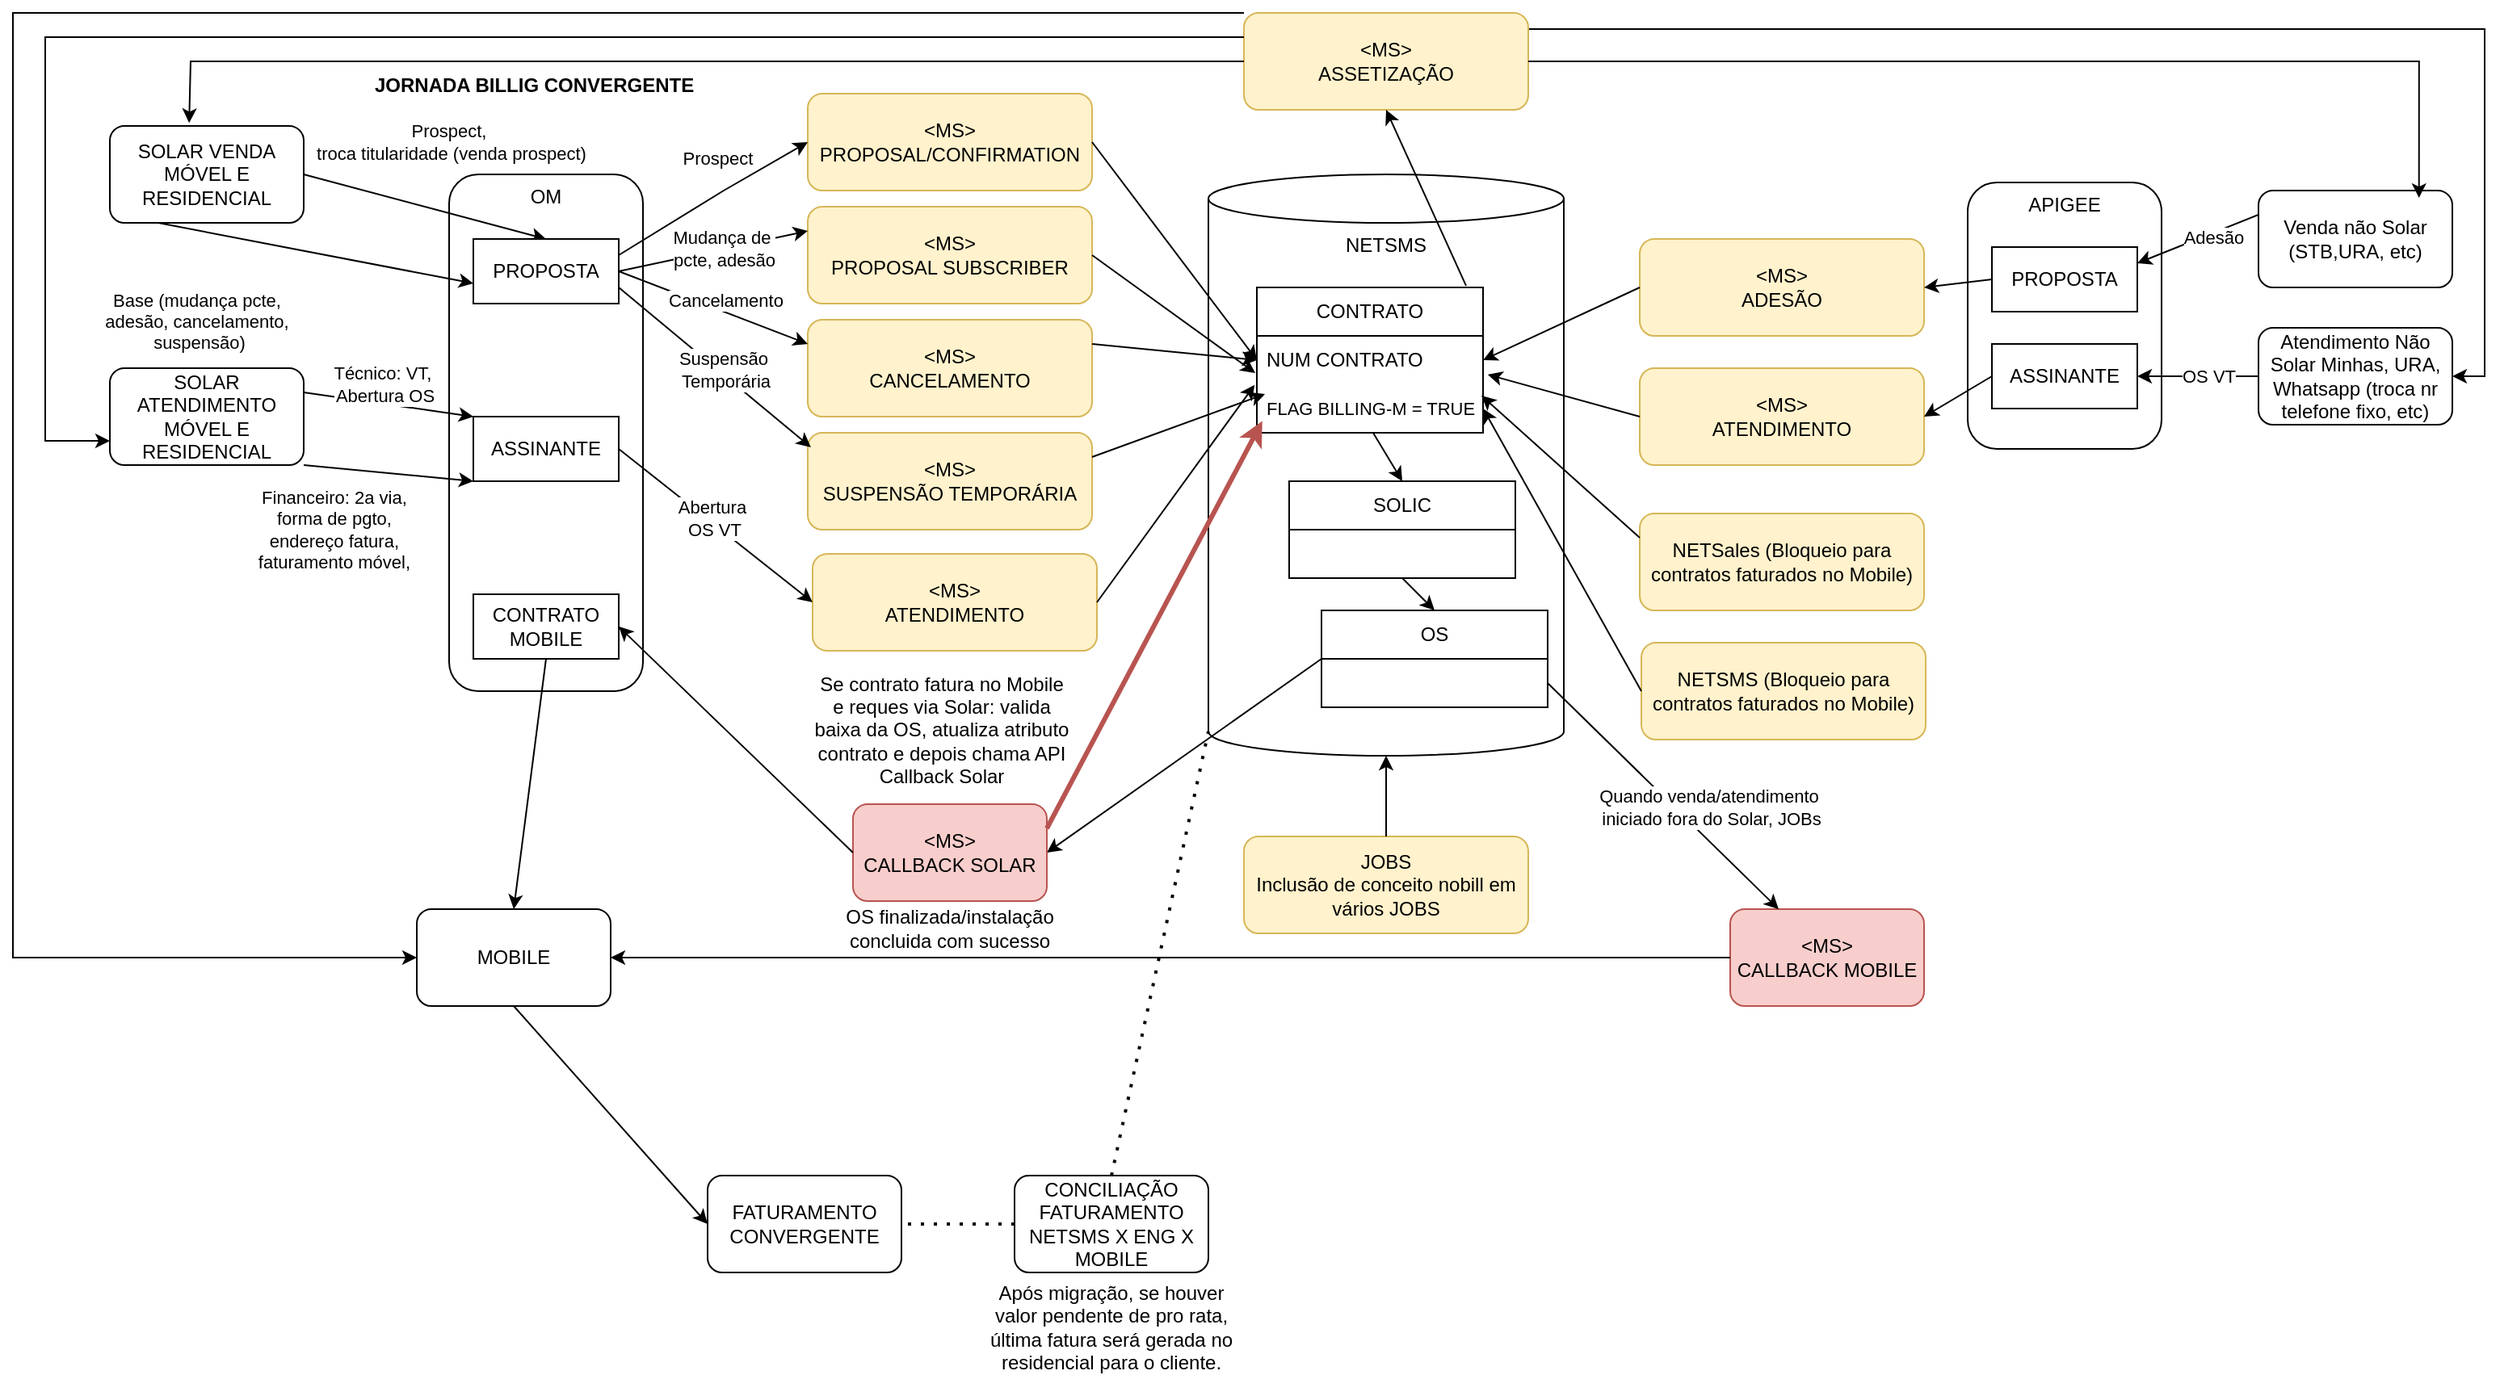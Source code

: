 <mxfile version="28.0.7" pages="9">
  <diagram name="COMPLETO v2" id="IHQhvyUtYEcRs8zsTrsc">
    <mxGraphModel dx="2012" dy="563" grid="1" gridSize="10" guides="1" tooltips="1" connect="1" arrows="1" fold="1" page="1" pageScale="1" pageWidth="827" pageHeight="1169" math="0" shadow="0">
      <root>
        <mxCell id="Lu89DYW8qhDD5Kn7B7-p-0" />
        <mxCell id="Lu89DYW8qhDD5Kn7B7-p-1" parent="Lu89DYW8qhDD5Kn7B7-p-0" />
        <mxCell id="Lu89DYW8qhDD5Kn7B7-p-2" value="SOLAR VENDA&lt;div&gt;MÓVEL E RESIDENCIAL&lt;/div&gt;" style="rounded=1;whiteSpace=wrap;html=1;" vertex="1" parent="Lu89DYW8qhDD5Kn7B7-p-1">
          <mxGeometry x="-710" y="80" width="120" height="60" as="geometry" />
        </mxCell>
        <mxCell id="Lu89DYW8qhDD5Kn7B7-p-3" value="&lt;b&gt;JORNADA BILLIG CONVERGENTE&lt;/b&gt;" style="text;html=1;align=left;verticalAlign=middle;whiteSpace=wrap;rounded=0;" vertex="1" parent="Lu89DYW8qhDD5Kn7B7-p-1">
          <mxGeometry x="-548" y="40" width="270" height="30" as="geometry" />
        </mxCell>
        <mxCell id="Lu89DYW8qhDD5Kn7B7-p-4" value="OM" style="rounded=1;whiteSpace=wrap;html=1;verticalAlign=top;" vertex="1" parent="Lu89DYW8qhDD5Kn7B7-p-1">
          <mxGeometry x="-500" y="110" width="120" height="320" as="geometry" />
        </mxCell>
        <mxCell id="Lu89DYW8qhDD5Kn7B7-p-5" value="NETSMS" style="shape=cylinder3;whiteSpace=wrap;html=1;boundedLbl=1;backgroundOutline=1;size=15;verticalAlign=top;" vertex="1" parent="Lu89DYW8qhDD5Kn7B7-p-1">
          <mxGeometry x="-30" y="110" width="220" height="360" as="geometry" />
        </mxCell>
        <mxCell id="Lu89DYW8qhDD5Kn7B7-p-6" value="&amp;lt;MS&amp;gt;&lt;br&gt;PROPOSAL/CONFIRMATION" style="rounded=1;whiteSpace=wrap;html=1;fillColor=#fff2cc;strokeColor=#d6b656;" vertex="1" parent="Lu89DYW8qhDD5Kn7B7-p-1">
          <mxGeometry x="-278" y="60" width="176" height="60" as="geometry" />
        </mxCell>
        <mxCell id="Lu89DYW8qhDD5Kn7B7-p-7" value="" style="endArrow=classic;html=1;rounded=0;entryX=0;entryY=0.5;entryDx=0;entryDy=0;exitX=1;exitY=0.5;exitDx=0;exitDy=0;" edge="1" parent="Lu89DYW8qhDD5Kn7B7-p-1" source="Lu89DYW8qhDD5Kn7B7-p-6" target="Lu89DYW8qhDD5Kn7B7-p-12">
          <mxGeometry width="50" height="50" relative="1" as="geometry">
            <mxPoint x="-110" y="260" as="sourcePoint" />
            <mxPoint x="-60" y="210" as="targetPoint" />
          </mxGeometry>
        </mxCell>
        <mxCell id="Lu89DYW8qhDD5Kn7B7-p-8" value="" style="endArrow=classic;html=1;rounded=0;entryX=0;entryY=0.5;entryDx=0;entryDy=0;exitX=1;exitY=0.25;exitDx=0;exitDy=0;" edge="1" parent="Lu89DYW8qhDD5Kn7B7-p-1" source="Lu89DYW8qhDD5Kn7B7-p-23" target="Lu89DYW8qhDD5Kn7B7-p-6">
          <mxGeometry width="50" height="50" relative="1" as="geometry">
            <mxPoint x="-270" y="250" as="sourcePoint" />
            <mxPoint x="-220" y="200" as="targetPoint" />
            <Array as="points">
              <mxPoint x="-330" y="120" />
            </Array>
          </mxGeometry>
        </mxCell>
        <mxCell id="Lu89DYW8qhDD5Kn7B7-p-9" value="" style="endArrow=classic;html=1;rounded=0;entryX=0.5;entryY=0;entryDx=0;entryDy=0;exitX=1;exitY=0.5;exitDx=0;exitDy=0;" edge="1" parent="Lu89DYW8qhDD5Kn7B7-p-1" source="Lu89DYW8qhDD5Kn7B7-p-2" target="Lu89DYW8qhDD5Kn7B7-p-23">
          <mxGeometry width="50" height="50" relative="1" as="geometry">
            <mxPoint x="-550" y="350" as="sourcePoint" />
            <mxPoint x="-500" y="300" as="targetPoint" />
          </mxGeometry>
        </mxCell>
        <mxCell id="Lu89DYW8qhDD5Kn7B7-p-10" value="Prospect,&amp;nbsp;&lt;div&gt;troca titularidade (venda prospect)&lt;/div&gt;" style="edgeLabel;html=1;align=center;verticalAlign=middle;resizable=0;points=[];" vertex="1" connectable="0" parent="Lu89DYW8qhDD5Kn7B7-p-9">
          <mxGeometry x="-0.416" y="2" relative="1" as="geometry">
            <mxPoint x="46" y="-30" as="offset" />
          </mxGeometry>
        </mxCell>
        <mxCell id="Lu89DYW8qhDD5Kn7B7-p-11" value="CONTRATO" style="swimlane;fontStyle=0;childLayout=stackLayout;horizontal=1;startSize=30;horizontalStack=0;resizeParent=1;resizeParentMax=0;resizeLast=0;collapsible=1;marginBottom=0;whiteSpace=wrap;html=1;" vertex="1" parent="Lu89DYW8qhDD5Kn7B7-p-1">
          <mxGeometry y="180" width="140" height="90" as="geometry" />
        </mxCell>
        <mxCell id="Lu89DYW8qhDD5Kn7B7-p-12" value="NUM CONTRATO" style="text;strokeColor=none;fillColor=none;align=left;verticalAlign=middle;spacingLeft=4;spacingRight=4;overflow=hidden;points=[[0,0.5],[1,0.5]];portConstraint=eastwest;rotatable=0;whiteSpace=wrap;html=1;" vertex="1" parent="Lu89DYW8qhDD5Kn7B7-p-11">
          <mxGeometry y="30" width="140" height="30" as="geometry" />
        </mxCell>
        <mxCell id="Lu89DYW8qhDD5Kn7B7-p-13" value="&lt;font style=&quot;font-size: 11px;&quot;&gt;FLAG BILLING-M = TRUE&lt;/font&gt;" style="text;strokeColor=none;fillColor=none;align=left;verticalAlign=middle;spacingLeft=4;spacingRight=4;overflow=hidden;points=[[0,0.5],[1,0.5]];portConstraint=eastwest;rotatable=0;whiteSpace=wrap;html=1;" vertex="1" parent="Lu89DYW8qhDD5Kn7B7-p-11">
          <mxGeometry y="60" width="140" height="30" as="geometry" />
        </mxCell>
        <mxCell id="Lu89DYW8qhDD5Kn7B7-p-14" value="MOBILE" style="rounded=1;whiteSpace=wrap;html=1;" vertex="1" parent="Lu89DYW8qhDD5Kn7B7-p-1">
          <mxGeometry x="-520" y="565" width="120" height="60" as="geometry" />
        </mxCell>
        <mxCell id="Lu89DYW8qhDD5Kn7B7-p-15" value="" style="endArrow=classic;html=1;rounded=0;entryX=0.5;entryY=0;entryDx=0;entryDy=0;exitX=0.514;exitY=1;exitDx=0;exitDy=0;exitPerimeter=0;" edge="1" parent="Lu89DYW8qhDD5Kn7B7-p-1" source="Lu89DYW8qhDD5Kn7B7-p-13" target="Lu89DYW8qhDD5Kn7B7-p-17">
          <mxGeometry width="50" height="50" relative="1" as="geometry">
            <mxPoint x="-130" y="390" as="sourcePoint" />
            <mxPoint x="-80" y="340" as="targetPoint" />
          </mxGeometry>
        </mxCell>
        <mxCell id="Lu89DYW8qhDD5Kn7B7-p-16" value="" style="endArrow=classic;html=1;rounded=0;entryX=0.5;entryY=0;entryDx=0;entryDy=0;exitX=0.5;exitY=1;exitDx=0;exitDy=0;" edge="1" parent="Lu89DYW8qhDD5Kn7B7-p-1" source="Lu89DYW8qhDD5Kn7B7-p-24" target="Lu89DYW8qhDD5Kn7B7-p-14">
          <mxGeometry width="50" height="50" relative="1" as="geometry">
            <mxPoint x="-240" y="436.5" as="sourcePoint" />
            <mxPoint x="-180" y="420" as="targetPoint" />
          </mxGeometry>
        </mxCell>
        <mxCell id="Lu89DYW8qhDD5Kn7B7-p-17" value="SOLIC" style="swimlane;fontStyle=0;childLayout=stackLayout;horizontal=1;startSize=30;horizontalStack=0;resizeParent=1;resizeParentMax=0;resizeLast=0;collapsible=1;marginBottom=0;whiteSpace=wrap;html=1;" vertex="1" parent="Lu89DYW8qhDD5Kn7B7-p-1">
          <mxGeometry x="20" y="300" width="140" height="60" as="geometry" />
        </mxCell>
        <mxCell id="Lu89DYW8qhDD5Kn7B7-p-18" value="OS" style="swimlane;fontStyle=0;childLayout=stackLayout;horizontal=1;startSize=30;horizontalStack=0;resizeParent=1;resizeParentMax=0;resizeLast=0;collapsible=1;marginBottom=0;whiteSpace=wrap;html=1;" vertex="1" parent="Lu89DYW8qhDD5Kn7B7-p-1">
          <mxGeometry x="40" y="380" width="140" height="60" as="geometry" />
        </mxCell>
        <mxCell id="Lu89DYW8qhDD5Kn7B7-p-19" value="" style="endArrow=classic;html=1;rounded=0;entryX=0.5;entryY=0;entryDx=0;entryDy=0;exitX=0.5;exitY=1;exitDx=0;exitDy=0;" edge="1" parent="Lu89DYW8qhDD5Kn7B7-p-1" source="Lu89DYW8qhDD5Kn7B7-p-17" target="Lu89DYW8qhDD5Kn7B7-p-18">
          <mxGeometry width="50" height="50" relative="1" as="geometry">
            <mxPoint x="130" y="310" as="sourcePoint" />
            <mxPoint x="148" y="340" as="targetPoint" />
          </mxGeometry>
        </mxCell>
        <mxCell id="Lu89DYW8qhDD5Kn7B7-p-20" value="" style="endArrow=classic;html=1;rounded=0;exitX=0;exitY=0.5;exitDx=0;exitDy=0;entryX=1;entryY=0.5;entryDx=0;entryDy=0;" edge="1" parent="Lu89DYW8qhDD5Kn7B7-p-1" source="Lu89DYW8qhDD5Kn7B7-p-18" target="Lu89DYW8qhDD5Kn7B7-p-22">
          <mxGeometry width="50" height="50" relative="1" as="geometry">
            <mxPoint x="10" y="530" as="sourcePoint" />
            <mxPoint x="60" y="480" as="targetPoint" />
          </mxGeometry>
        </mxCell>
        <mxCell id="Lu89DYW8qhDD5Kn7B7-p-21" value="OS finalizada/instalação concluida com sucesso" style="text;html=1;align=center;verticalAlign=middle;whiteSpace=wrap;rounded=0;" vertex="1" parent="Lu89DYW8qhDD5Kn7B7-p-1">
          <mxGeometry x="-274" y="557" width="168" height="40" as="geometry" />
        </mxCell>
        <mxCell id="Lu89DYW8qhDD5Kn7B7-p-22" value="&amp;lt;MS&amp;gt;&lt;br&gt;CALLBACK SOLAR" style="rounded=1;whiteSpace=wrap;html=1;fillColor=#f8cecc;strokeColor=#b85450;" vertex="1" parent="Lu89DYW8qhDD5Kn7B7-p-1">
          <mxGeometry x="-250" y="500" width="120" height="60" as="geometry" />
        </mxCell>
        <mxCell id="Lu89DYW8qhDD5Kn7B7-p-23" value="PROPOSTA" style="rounded=0;whiteSpace=wrap;html=1;" vertex="1" parent="Lu89DYW8qhDD5Kn7B7-p-1">
          <mxGeometry x="-485" y="150" width="90" height="40" as="geometry" />
        </mxCell>
        <mxCell id="Lu89DYW8qhDD5Kn7B7-p-24" value="CONTRATO MOBILE" style="rounded=0;whiteSpace=wrap;html=1;" vertex="1" parent="Lu89DYW8qhDD5Kn7B7-p-1">
          <mxGeometry x="-485" y="370" width="90" height="40" as="geometry" />
        </mxCell>
        <mxCell id="Lu89DYW8qhDD5Kn7B7-p-25" value="" style="endArrow=classic;html=1;rounded=0;entryX=1;entryY=0.5;entryDx=0;entryDy=0;exitX=0;exitY=0.5;exitDx=0;exitDy=0;" edge="1" parent="Lu89DYW8qhDD5Kn7B7-p-1" source="Lu89DYW8qhDD5Kn7B7-p-22" target="Lu89DYW8qhDD5Kn7B7-p-24">
          <mxGeometry width="50" height="50" relative="1" as="geometry">
            <mxPoint x="-360" y="370" as="sourcePoint" />
            <mxPoint x="-310" y="320" as="targetPoint" />
          </mxGeometry>
        </mxCell>
        <mxCell id="Lu89DYW8qhDD5Kn7B7-p-27" value="CONCILIAÇÃO FATURAMENTO NETSMS X ENG X MOBILE" style="rounded=1;whiteSpace=wrap;html=1;" vertex="1" parent="Lu89DYW8qhDD5Kn7B7-p-1">
          <mxGeometry x="-150" y="730" width="120" height="60" as="geometry" />
        </mxCell>
        <mxCell id="Lu89DYW8qhDD5Kn7B7-p-28" value="" style="endArrow=none;dashed=1;html=1;dashPattern=1 3;strokeWidth=2;rounded=0;exitX=0;exitY=0.5;exitDx=0;exitDy=0;entryX=1;entryY=0.5;entryDx=0;entryDy=0;" edge="1" parent="Lu89DYW8qhDD5Kn7B7-p-1" source="Lu89DYW8qhDD5Kn7B7-p-27" target="Lu89DYW8qhDD5Kn7B7-p-68">
          <mxGeometry width="50" height="50" relative="1" as="geometry">
            <mxPoint x="-520" y="450" as="sourcePoint" />
            <mxPoint x="-470" y="400" as="targetPoint" />
          </mxGeometry>
        </mxCell>
        <mxCell id="Lu89DYW8qhDD5Kn7B7-p-29" value="" style="endArrow=none;dashed=1;html=1;dashPattern=1 3;strokeWidth=2;rounded=0;entryX=0;entryY=1;entryDx=0;entryDy=-15;entryPerimeter=0;exitX=0.5;exitY=0;exitDx=0;exitDy=0;" edge="1" parent="Lu89DYW8qhDD5Kn7B7-p-1" source="Lu89DYW8qhDD5Kn7B7-p-27" target="Lu89DYW8qhDD5Kn7B7-p-5">
          <mxGeometry width="50" height="50" relative="1" as="geometry">
            <mxPoint x="-210" y="490" as="sourcePoint" />
            <mxPoint x="-40" y="430" as="targetPoint" />
          </mxGeometry>
        </mxCell>
        <mxCell id="Lu89DYW8qhDD5Kn7B7-p-30" value="SOLAR ATENDIMENTO&lt;div&gt;MÓVEL E RESIDENCIAL&lt;/div&gt;" style="rounded=1;whiteSpace=wrap;html=1;" vertex="1" parent="Lu89DYW8qhDD5Kn7B7-p-1">
          <mxGeometry x="-710" y="230" width="120" height="60" as="geometry" />
        </mxCell>
        <mxCell id="Lu89DYW8qhDD5Kn7B7-p-31" value="" style="endArrow=classic;html=1;rounded=0;exitX=0.25;exitY=1;exitDx=0;exitDy=0;entryX=0;entryY=0.25;entryDx=0;entryDy=0;" edge="1" parent="Lu89DYW8qhDD5Kn7B7-p-1" source="Lu89DYW8qhDD5Kn7B7-p-2">
          <mxGeometry width="50" height="50" relative="1" as="geometry">
            <mxPoint x="-590" y="142.5" as="sourcePoint" />
            <mxPoint x="-485" y="177.5" as="targetPoint" />
          </mxGeometry>
        </mxCell>
        <mxCell id="Lu89DYW8qhDD5Kn7B7-p-32" value="Base (mudança pcte,&amp;nbsp;&lt;div&gt;adesão,&amp;nbsp;&lt;span style=&quot;background-color: light-dark(#ffffff, var(--ge-dark-color, #121212)); color: light-dark(rgb(0, 0, 0), rgb(255, 255, 255));&quot;&gt;cancelamento,&amp;nbsp;&lt;/span&gt;&lt;div&gt;suspensão)&lt;/div&gt;&lt;/div&gt;" style="edgeLabel;html=1;align=center;verticalAlign=middle;resizable=0;points=[];" vertex="1" connectable="0" parent="Lu89DYW8qhDD5Kn7B7-p-31">
          <mxGeometry x="0.227" y="1" relative="1" as="geometry">
            <mxPoint x="-95" y="39" as="offset" />
          </mxGeometry>
        </mxCell>
        <mxCell id="Lu89DYW8qhDD5Kn7B7-p-33" value="" style="endArrow=classic;html=1;rounded=0;exitX=1;exitY=0.25;exitDx=0;exitDy=0;entryX=0;entryY=0;entryDx=0;entryDy=0;" edge="1" parent="Lu89DYW8qhDD5Kn7B7-p-1" source="Lu89DYW8qhDD5Kn7B7-p-30" target="Lu89DYW8qhDD5Kn7B7-p-37">
          <mxGeometry width="50" height="50" relative="1" as="geometry">
            <mxPoint x="-520" y="290" as="sourcePoint" />
            <mxPoint x="-410" y="240" as="targetPoint" />
          </mxGeometry>
        </mxCell>
        <mxCell id="Lu89DYW8qhDD5Kn7B7-p-34" value="Técnico: VT,&amp;nbsp;&lt;div&gt;Abertura OS&lt;/div&gt;" style="edgeLabel;html=1;align=center;verticalAlign=middle;resizable=0;points=[];" vertex="1" connectable="0" parent="Lu89DYW8qhDD5Kn7B7-p-33">
          <mxGeometry x="-0.087" y="1" relative="1" as="geometry">
            <mxPoint x="2" y="-11" as="offset" />
          </mxGeometry>
        </mxCell>
        <mxCell id="Lu89DYW8qhDD5Kn7B7-p-35" value="" style="endArrow=classic;html=1;rounded=0;entryX=0;entryY=1;entryDx=0;entryDy=0;exitX=1;exitY=1;exitDx=0;exitDy=0;" edge="1" parent="Lu89DYW8qhDD5Kn7B7-p-1" source="Lu89DYW8qhDD5Kn7B7-p-30" target="Lu89DYW8qhDD5Kn7B7-p-37">
          <mxGeometry width="50" height="50" relative="1" as="geometry">
            <mxPoint x="-540" y="305" as="sourcePoint" />
            <mxPoint x="-490" y="255" as="targetPoint" />
          </mxGeometry>
        </mxCell>
        <mxCell id="Lu89DYW8qhDD5Kn7B7-p-36" value="Financeiro: 2a via,&amp;nbsp;&lt;div&gt;forma de pgto,&amp;nbsp;&lt;div&gt;endereço fatura,&amp;nbsp;&lt;/div&gt;&lt;div&gt;faturamento móvel,&amp;nbsp;&lt;/div&gt;&lt;/div&gt;" style="edgeLabel;html=1;align=center;verticalAlign=middle;resizable=0;points=[];" vertex="1" connectable="0" parent="Lu89DYW8qhDD5Kn7B7-p-35">
          <mxGeometry x="-0.655" y="-2" relative="1" as="geometry">
            <mxPoint x="2" y="36" as="offset" />
          </mxGeometry>
        </mxCell>
        <mxCell id="Lu89DYW8qhDD5Kn7B7-p-37" value="ASSINANTE" style="rounded=0;whiteSpace=wrap;html=1;" vertex="1" parent="Lu89DYW8qhDD5Kn7B7-p-1">
          <mxGeometry x="-485" y="260" width="90" height="40" as="geometry" />
        </mxCell>
        <mxCell id="Lu89DYW8qhDD5Kn7B7-p-38" value="&amp;lt;MS&amp;gt;&lt;br&gt;ATENDIMENTO" style="rounded=1;whiteSpace=wrap;html=1;fillColor=#fff2cc;strokeColor=#d6b656;" vertex="1" parent="Lu89DYW8qhDD5Kn7B7-p-1">
          <mxGeometry x="-275" y="345" width="176" height="60" as="geometry" />
        </mxCell>
        <mxCell id="Lu89DYW8qhDD5Kn7B7-p-39" value="" style="endArrow=classic;html=1;rounded=0;entryX=-0.01;entryY=0.013;entryDx=0;entryDy=0;entryPerimeter=0;exitX=1;exitY=0.5;exitDx=0;exitDy=0;" edge="1" parent="Lu89DYW8qhDD5Kn7B7-p-1" source="Lu89DYW8qhDD5Kn7B7-p-38" target="Lu89DYW8qhDD5Kn7B7-p-13">
          <mxGeometry width="50" height="50" relative="1" as="geometry">
            <mxPoint x="-320" y="340" as="sourcePoint" />
            <mxPoint x="-270" y="290" as="targetPoint" />
          </mxGeometry>
        </mxCell>
        <mxCell id="Lu89DYW8qhDD5Kn7B7-p-40" value="" style="endArrow=classic;html=1;rounded=0;entryX=0;entryY=0.5;entryDx=0;entryDy=0;exitX=1;exitY=0.5;exitDx=0;exitDy=0;" edge="1" parent="Lu89DYW8qhDD5Kn7B7-p-1" source="Lu89DYW8qhDD5Kn7B7-p-37" target="Lu89DYW8qhDD5Kn7B7-p-38">
          <mxGeometry width="50" height="50" relative="1" as="geometry">
            <mxPoint x="-320" y="340" as="sourcePoint" />
            <mxPoint x="-270" y="290" as="targetPoint" />
          </mxGeometry>
        </mxCell>
        <mxCell id="NMWwITnLbbkECrRNVcoz-18" value="Abertura&amp;nbsp;&lt;div&gt;OS VT&lt;/div&gt;" style="edgeLabel;html=1;align=center;verticalAlign=middle;resizable=0;points=[];" vertex="1" connectable="0" parent="Lu89DYW8qhDD5Kn7B7-p-40">
          <mxGeometry x="-0.047" y="3" relative="1" as="geometry">
            <mxPoint as="offset" />
          </mxGeometry>
        </mxCell>
        <mxCell id="Lu89DYW8qhDD5Kn7B7-p-41" value="Após migração, se houver valor pendente de pro rata, última fatura será gerada no residencial para o cliente." style="text;html=1;align=center;verticalAlign=middle;whiteSpace=wrap;rounded=0;" vertex="1" parent="Lu89DYW8qhDD5Kn7B7-p-1">
          <mxGeometry x="-170" y="790" width="160" height="67" as="geometry" />
        </mxCell>
        <mxCell id="Lu89DYW8qhDD5Kn7B7-p-42" value="" style="endArrow=classic;html=1;rounded=0;exitX=1;exitY=0.25;exitDx=0;exitDy=0;entryX=0.024;entryY=0.76;entryDx=0;entryDy=0;fillColor=#f8cecc;strokeColor=#b85450;strokeWidth=3;entryPerimeter=0;" edge="1" parent="Lu89DYW8qhDD5Kn7B7-p-1" source="Lu89DYW8qhDD5Kn7B7-p-22" target="Lu89DYW8qhDD5Kn7B7-p-13">
          <mxGeometry width="50" height="50" relative="1" as="geometry">
            <mxPoint x="-140" y="315" as="sourcePoint" />
            <mxPoint x="10" y="265" as="targetPoint" />
          </mxGeometry>
        </mxCell>
        <mxCell id="Lu89DYW8qhDD5Kn7B7-p-43" style="edgeStyle=orthogonalEdgeStyle;rounded=0;orthogonalLoop=1;jettySize=auto;html=1;exitX=0.5;exitY=1;exitDx=0;exitDy=0;" edge="1" parent="Lu89DYW8qhDD5Kn7B7-p-1" source="Lu89DYW8qhDD5Kn7B7-p-41" target="Lu89DYW8qhDD5Kn7B7-p-41">
          <mxGeometry relative="1" as="geometry" />
        </mxCell>
        <mxCell id="Lu89DYW8qhDD5Kn7B7-p-44" value="Atendimento Não Solar Minhas, URA, Whatsapp (troca nr telefone fixo, etc)" style="rounded=1;whiteSpace=wrap;html=1;" vertex="1" parent="Lu89DYW8qhDD5Kn7B7-p-1">
          <mxGeometry x="620" y="205" width="120" height="60" as="geometry" />
        </mxCell>
        <mxCell id="Lu89DYW8qhDD5Kn7B7-p-45" value="&amp;lt;MS&amp;gt;&lt;br&gt;ADESÃO" style="rounded=1;whiteSpace=wrap;html=1;fillColor=#fff2cc;strokeColor=#d6b656;" vertex="1" parent="Lu89DYW8qhDD5Kn7B7-p-1">
          <mxGeometry x="237" y="150" width="176" height="60" as="geometry" />
        </mxCell>
        <mxCell id="Lu89DYW8qhDD5Kn7B7-p-46" value="&amp;lt;MS&amp;gt;&lt;br&gt;CALLBACK MOBILE" style="rounded=1;whiteSpace=wrap;html=1;fillColor=#f8cecc;strokeColor=#b85450;" vertex="1" parent="Lu89DYW8qhDD5Kn7B7-p-1">
          <mxGeometry x="293" y="565" width="120" height="60" as="geometry" />
        </mxCell>
        <mxCell id="Lu89DYW8qhDD5Kn7B7-p-47" value="Venda não Solar (STB,URA, etc)" style="rounded=1;whiteSpace=wrap;html=1;" vertex="1" parent="Lu89DYW8qhDD5Kn7B7-p-1">
          <mxGeometry x="620" y="120" width="120" height="60" as="geometry" />
        </mxCell>
        <mxCell id="Lu89DYW8qhDD5Kn7B7-p-48" value="APIGEE" style="rounded=1;whiteSpace=wrap;html=1;verticalAlign=top;" vertex="1" parent="Lu89DYW8qhDD5Kn7B7-p-1">
          <mxGeometry x="440" y="115" width="120" height="165" as="geometry" />
        </mxCell>
        <mxCell id="Lu89DYW8qhDD5Kn7B7-p-49" value="PROPOSTA" style="rounded=0;whiteSpace=wrap;html=1;" vertex="1" parent="Lu89DYW8qhDD5Kn7B7-p-1">
          <mxGeometry x="455" y="155" width="90" height="40" as="geometry" />
        </mxCell>
        <mxCell id="Lu89DYW8qhDD5Kn7B7-p-50" value="ASSINANTE" style="rounded=0;whiteSpace=wrap;html=1;" vertex="1" parent="Lu89DYW8qhDD5Kn7B7-p-1">
          <mxGeometry x="455" y="215" width="90" height="40" as="geometry" />
        </mxCell>
        <mxCell id="Lu89DYW8qhDD5Kn7B7-p-51" value="" style="endArrow=classic;html=1;rounded=0;exitX=0;exitY=0.5;exitDx=0;exitDy=0;entryX=1;entryY=0.5;entryDx=0;entryDy=0;" edge="1" parent="Lu89DYW8qhDD5Kn7B7-p-1" source="Lu89DYW8qhDD5Kn7B7-p-44" target="Lu89DYW8qhDD5Kn7B7-p-50">
          <mxGeometry width="50" height="50" relative="1" as="geometry">
            <mxPoint x="440" y="270" as="sourcePoint" />
            <mxPoint x="490" y="220" as="targetPoint" />
          </mxGeometry>
        </mxCell>
        <mxCell id="NMWwITnLbbkECrRNVcoz-26" value="OS VT" style="edgeLabel;html=1;align=center;verticalAlign=middle;resizable=0;points=[];" vertex="1" connectable="0" parent="Lu89DYW8qhDD5Kn7B7-p-51">
          <mxGeometry x="-0.173" relative="1" as="geometry">
            <mxPoint as="offset" />
          </mxGeometry>
        </mxCell>
        <mxCell id="Lu89DYW8qhDD5Kn7B7-p-52" value="" style="endArrow=classic;html=1;rounded=0;exitX=0;exitY=0.25;exitDx=0;exitDy=0;entryX=1;entryY=0.25;entryDx=0;entryDy=0;" edge="1" parent="Lu89DYW8qhDD5Kn7B7-p-1" source="Lu89DYW8qhDD5Kn7B7-p-47" target="Lu89DYW8qhDD5Kn7B7-p-49">
          <mxGeometry width="50" height="50" relative="1" as="geometry">
            <mxPoint x="655" y="230" as="sourcePoint" />
            <mxPoint x="580" y="230" as="targetPoint" />
          </mxGeometry>
        </mxCell>
        <mxCell id="NMWwITnLbbkECrRNVcoz-24" value="Adesão" style="edgeLabel;html=1;align=center;verticalAlign=middle;resizable=0;points=[];" vertex="1" connectable="0" parent="Lu89DYW8qhDD5Kn7B7-p-52">
          <mxGeometry x="-0.237" y="2" relative="1" as="geometry">
            <mxPoint as="offset" />
          </mxGeometry>
        </mxCell>
        <mxCell id="Lu89DYW8qhDD5Kn7B7-p-53" value="" style="endArrow=classic;html=1;rounded=0;entryX=1;entryY=0.5;entryDx=0;entryDy=0;exitX=0;exitY=0.5;exitDx=0;exitDy=0;" edge="1" parent="Lu89DYW8qhDD5Kn7B7-p-1" source="Lu89DYW8qhDD5Kn7B7-p-45" target="Lu89DYW8qhDD5Kn7B7-p-12">
          <mxGeometry width="50" height="50" relative="1" as="geometry">
            <mxPoint x="230" y="270" as="sourcePoint" />
            <mxPoint x="280" y="220" as="targetPoint" />
          </mxGeometry>
        </mxCell>
        <mxCell id="Lu89DYW8qhDD5Kn7B7-p-54" value="" style="endArrow=classic;html=1;rounded=0;entryX=1;entryY=0.5;entryDx=0;entryDy=0;exitX=0;exitY=0.5;exitDx=0;exitDy=0;" edge="1" parent="Lu89DYW8qhDD5Kn7B7-p-1" source="Lu89DYW8qhDD5Kn7B7-p-49" target="Lu89DYW8qhDD5Kn7B7-p-45">
          <mxGeometry width="50" height="50" relative="1" as="geometry">
            <mxPoint x="360" y="270" as="sourcePoint" />
            <mxPoint x="410" y="220" as="targetPoint" />
          </mxGeometry>
        </mxCell>
        <mxCell id="Lu89DYW8qhDD5Kn7B7-p-55" value="&amp;lt;MS&amp;gt;&lt;br&gt;ATENDIMENTO" style="rounded=1;whiteSpace=wrap;html=1;fillColor=#fff2cc;strokeColor=#d6b656;" vertex="1" parent="Lu89DYW8qhDD5Kn7B7-p-1">
          <mxGeometry x="237" y="230" width="176" height="60" as="geometry" />
        </mxCell>
        <mxCell id="Lu89DYW8qhDD5Kn7B7-p-56" value="" style="endArrow=classic;html=1;rounded=0;entryX=1;entryY=0.5;entryDx=0;entryDy=0;exitX=0;exitY=0.5;exitDx=0;exitDy=0;" edge="1" parent="Lu89DYW8qhDD5Kn7B7-p-1" source="Lu89DYW8qhDD5Kn7B7-p-50" target="Lu89DYW8qhDD5Kn7B7-p-55">
          <mxGeometry width="50" height="50" relative="1" as="geometry">
            <mxPoint x="502" y="190" as="sourcePoint" />
            <mxPoint x="460" y="195" as="targetPoint" />
          </mxGeometry>
        </mxCell>
        <mxCell id="Lu89DYW8qhDD5Kn7B7-p-57" value="" style="endArrow=classic;html=1;rounded=0;exitX=1;exitY=0.75;exitDx=0;exitDy=0;entryX=0.25;entryY=0;entryDx=0;entryDy=0;" edge="1" parent="Lu89DYW8qhDD5Kn7B7-p-1" source="Lu89DYW8qhDD5Kn7B7-p-18" target="Lu89DYW8qhDD5Kn7B7-p-46">
          <mxGeometry width="50" height="50" relative="1" as="geometry">
            <mxPoint x="150" y="410" as="sourcePoint" />
            <mxPoint x="-30" y="400" as="targetPoint" />
          </mxGeometry>
        </mxCell>
        <mxCell id="Lu89DYW8qhDD5Kn7B7-p-58" value="Quando venda/atendimento&amp;nbsp;&lt;div&gt;iniciado fora do Solar, JOBs&lt;/div&gt;" style="edgeLabel;html=1;align=center;verticalAlign=middle;resizable=0;points=[];" vertex="1" connectable="0" parent="Lu89DYW8qhDD5Kn7B7-p-57">
          <mxGeometry x="-0.083" relative="1" as="geometry">
            <mxPoint x="35" y="12" as="offset" />
          </mxGeometry>
        </mxCell>
        <mxCell id="Lu89DYW8qhDD5Kn7B7-p-59" value="" style="endArrow=classic;html=1;rounded=0;exitX=0;exitY=0.5;exitDx=0;exitDy=0;entryX=1;entryY=0.5;entryDx=0;entryDy=0;" edge="1" parent="Lu89DYW8qhDD5Kn7B7-p-1" source="Lu89DYW8qhDD5Kn7B7-p-46" target="Lu89DYW8qhDD5Kn7B7-p-14">
          <mxGeometry width="50" height="50" relative="1" as="geometry">
            <mxPoint x="300" y="580" as="sourcePoint" />
            <mxPoint x="120" y="570" as="targetPoint" />
          </mxGeometry>
        </mxCell>
        <mxCell id="Lu89DYW8qhDD5Kn7B7-p-60" value="" style="endArrow=classic;html=1;rounded=0;entryX=1.021;entryY=0.8;entryDx=0;entryDy=0;exitX=0;exitY=0.5;exitDx=0;exitDy=0;entryPerimeter=0;" edge="1" parent="Lu89DYW8qhDD5Kn7B7-p-1" source="Lu89DYW8qhDD5Kn7B7-p-55" target="Lu89DYW8qhDD5Kn7B7-p-12">
          <mxGeometry width="50" height="50" relative="1" as="geometry">
            <mxPoint x="347" y="330" as="sourcePoint" />
            <mxPoint x="250" y="375" as="targetPoint" />
          </mxGeometry>
        </mxCell>
        <mxCell id="Lu89DYW8qhDD5Kn7B7-p-61" style="edgeStyle=orthogonalEdgeStyle;rounded=0;orthogonalLoop=1;jettySize=auto;html=1;entryX=0;entryY=0.5;entryDx=0;entryDy=0;exitX=0;exitY=0;exitDx=0;exitDy=0;" edge="1" parent="Lu89DYW8qhDD5Kn7B7-p-1" source="Lu89DYW8qhDD5Kn7B7-p-63" target="Lu89DYW8qhDD5Kn7B7-p-14">
          <mxGeometry relative="1" as="geometry">
            <Array as="points">
              <mxPoint x="-770" y="10" />
              <mxPoint x="-770" y="595" />
            </Array>
          </mxGeometry>
        </mxCell>
        <mxCell id="Lu89DYW8qhDD5Kn7B7-p-62" style="edgeStyle=orthogonalEdgeStyle;rounded=0;orthogonalLoop=1;jettySize=auto;html=1;entryX=1;entryY=0.5;entryDx=0;entryDy=0;" edge="1" parent="Lu89DYW8qhDD5Kn7B7-p-1" source="Lu89DYW8qhDD5Kn7B7-p-63" target="Lu89DYW8qhDD5Kn7B7-p-44">
          <mxGeometry relative="1" as="geometry">
            <Array as="points">
              <mxPoint x="760" y="20" />
              <mxPoint x="760" y="235" />
            </Array>
          </mxGeometry>
        </mxCell>
        <mxCell id="Lu89DYW8qhDD5Kn7B7-p-63" value="&amp;lt;MS&amp;gt;&lt;br&gt;ASSETIZAÇÃO" style="rounded=1;whiteSpace=wrap;html=1;fillColor=#fff2cc;strokeColor=#d6b656;" vertex="1" parent="Lu89DYW8qhDD5Kn7B7-p-1">
          <mxGeometry x="-8" y="10" width="176" height="60" as="geometry" />
        </mxCell>
        <mxCell id="Lu89DYW8qhDD5Kn7B7-p-64" value="" style="endArrow=classic;html=1;rounded=0;entryX=0.5;entryY=1;entryDx=0;entryDy=0;exitX=0.925;exitY=-0.012;exitDx=0;exitDy=0;exitPerimeter=0;" edge="1" parent="Lu89DYW8qhDD5Kn7B7-p-1" source="Lu89DYW8qhDD5Kn7B7-p-11" target="Lu89DYW8qhDD5Kn7B7-p-63">
          <mxGeometry width="50" height="50" relative="1" as="geometry">
            <mxPoint x="-180" y="190" as="sourcePoint" />
            <mxPoint x="-130" y="140" as="targetPoint" />
          </mxGeometry>
        </mxCell>
        <mxCell id="Lu89DYW8qhDD5Kn7B7-p-65" value="" style="endArrow=classic;html=1;rounded=0;entryX=0.409;entryY=-0.031;entryDx=0;entryDy=0;entryPerimeter=0;exitX=0;exitY=0.5;exitDx=0;exitDy=0;" edge="1" parent="Lu89DYW8qhDD5Kn7B7-p-1" source="Lu89DYW8qhDD5Kn7B7-p-63" target="Lu89DYW8qhDD5Kn7B7-p-2">
          <mxGeometry width="50" height="50" relative="1" as="geometry">
            <mxPoint x="-10" y="40" as="sourcePoint" />
            <mxPoint x="-130" y="140" as="targetPoint" />
            <Array as="points">
              <mxPoint x="-660" y="40" />
            </Array>
          </mxGeometry>
        </mxCell>
        <mxCell id="Lu89DYW8qhDD5Kn7B7-p-66" value="" style="endArrow=classic;html=1;rounded=0;entryX=0;entryY=0.75;entryDx=0;entryDy=0;exitX=0;exitY=0.25;exitDx=0;exitDy=0;" edge="1" parent="Lu89DYW8qhDD5Kn7B7-p-1" source="Lu89DYW8qhDD5Kn7B7-p-63" target="Lu89DYW8qhDD5Kn7B7-p-30">
          <mxGeometry width="50" height="50" relative="1" as="geometry">
            <mxPoint x="-67" y="-90" as="sourcePoint" />
            <mxPoint x="-720" y="-12" as="targetPoint" />
            <Array as="points">
              <mxPoint x="-750" y="25" />
              <mxPoint x="-750" y="275" />
            </Array>
          </mxGeometry>
        </mxCell>
        <mxCell id="Lu89DYW8qhDD5Kn7B7-p-67" style="edgeStyle=orthogonalEdgeStyle;rounded=0;orthogonalLoop=1;jettySize=auto;html=1;entryX=0.828;entryY=0.076;entryDx=0;entryDy=0;entryPerimeter=0;" edge="1" parent="Lu89DYW8qhDD5Kn7B7-p-1" source="Lu89DYW8qhDD5Kn7B7-p-63" target="Lu89DYW8qhDD5Kn7B7-p-47">
          <mxGeometry relative="1" as="geometry" />
        </mxCell>
        <mxCell id="Lu89DYW8qhDD5Kn7B7-p-68" value="FATURAMENTO CONVERGENTE" style="whiteSpace=wrap;html=1;rounded=1;" vertex="1" parent="Lu89DYW8qhDD5Kn7B7-p-1">
          <mxGeometry x="-340" y="730" width="120" height="60" as="geometry" />
        </mxCell>
        <mxCell id="Lu89DYW8qhDD5Kn7B7-p-69" value="" style="endArrow=classic;html=1;rounded=0;exitX=0.5;exitY=1;exitDx=0;exitDy=0;entryX=0;entryY=0.5;entryDx=0;entryDy=0;" edge="1" parent="Lu89DYW8qhDD5Kn7B7-p-1" source="Lu89DYW8qhDD5Kn7B7-p-14" target="Lu89DYW8qhDD5Kn7B7-p-68">
          <mxGeometry width="50" height="50" relative="1" as="geometry">
            <mxPoint x="-230" y="570" as="sourcePoint" />
            <mxPoint x="-180" y="520" as="targetPoint" />
          </mxGeometry>
        </mxCell>
        <mxCell id="Lu89DYW8qhDD5Kn7B7-p-70" value="JOBS&lt;div&gt;Inclusão de conceito nobill em vários JOBS&lt;/div&gt;" style="rounded=1;whiteSpace=wrap;html=1;fillColor=#fff2cc;strokeColor=#d6b656;" vertex="1" parent="Lu89DYW8qhDD5Kn7B7-p-1">
          <mxGeometry x="-8" y="520" width="176" height="60" as="geometry" />
        </mxCell>
        <mxCell id="Lu89DYW8qhDD5Kn7B7-p-71" style="edgeStyle=orthogonalEdgeStyle;rounded=0;orthogonalLoop=1;jettySize=auto;html=1;entryX=0.5;entryY=1;entryDx=0;entryDy=0;entryPerimeter=0;" edge="1" parent="Lu89DYW8qhDD5Kn7B7-p-1" source="Lu89DYW8qhDD5Kn7B7-p-70" target="Lu89DYW8qhDD5Kn7B7-p-5">
          <mxGeometry relative="1" as="geometry" />
        </mxCell>
        <mxCell id="NMWwITnLbbkECrRNVcoz-0" value="&amp;lt;MS&amp;gt;&lt;br&gt;PROPOSAL SUBSCRIBER" style="rounded=1;whiteSpace=wrap;html=1;fillColor=#fff2cc;strokeColor=#d6b656;" vertex="1" parent="Lu89DYW8qhDD5Kn7B7-p-1">
          <mxGeometry x="-278" y="130" width="176" height="60" as="geometry" />
        </mxCell>
        <mxCell id="NMWwITnLbbkECrRNVcoz-3" value="" style="endArrow=classic;html=1;rounded=0;entryX=-0.007;entryY=0.767;entryDx=0;entryDy=0;exitX=1;exitY=0.5;exitDx=0;exitDy=0;entryPerimeter=0;" edge="1" parent="Lu89DYW8qhDD5Kn7B7-p-1" source="NMWwITnLbbkECrRNVcoz-0" target="Lu89DYW8qhDD5Kn7B7-p-12">
          <mxGeometry width="50" height="50" relative="1" as="geometry">
            <mxPoint x="-60" y="170" as="sourcePoint" />
            <mxPoint x="39" y="275" as="targetPoint" />
          </mxGeometry>
        </mxCell>
        <mxCell id="NMWwITnLbbkECrRNVcoz-5" value="" style="endArrow=classic;html=1;rounded=0;exitX=1;exitY=0.5;exitDx=0;exitDy=0;entryX=0;entryY=0.25;entryDx=0;entryDy=0;" edge="1" parent="Lu89DYW8qhDD5Kn7B7-p-1" source="Lu89DYW8qhDD5Kn7B7-p-23" target="NMWwITnLbbkECrRNVcoz-0">
          <mxGeometry width="50" height="50" relative="1" as="geometry">
            <mxPoint x="-360" y="195" as="sourcePoint" />
            <mxPoint x="-310" y="145" as="targetPoint" />
          </mxGeometry>
        </mxCell>
        <mxCell id="NMWwITnLbbkECrRNVcoz-6" value="Prospect" style="edgeLabel;html=1;align=center;verticalAlign=middle;resizable=0;points=[];" vertex="1" connectable="0" parent="Lu89DYW8qhDD5Kn7B7-p-1">
          <mxGeometry x="-330" y="100" as="geometry">
            <mxPoint x="-4" as="offset" />
          </mxGeometry>
        </mxCell>
        <mxCell id="NMWwITnLbbkECrRNVcoz-7" value="Mudança de&amp;nbsp;&lt;div&gt;pcte,&lt;span style=&quot;background-color: light-dark(#ffffff, var(--ge-dark-color, #121212)); color: light-dark(rgb(0, 0, 0), rgb(255, 255, 255));&quot;&gt;&amp;nbsp;adesão&lt;/span&gt;&lt;/div&gt;" style="edgeLabel;html=1;align=center;verticalAlign=middle;resizable=0;points=[];" vertex="1" connectable="0" parent="Lu89DYW8qhDD5Kn7B7-p-1">
          <mxGeometry x="-324" y="158" as="geometry">
            <mxPoint x="-6" y="-2" as="offset" />
          </mxGeometry>
        </mxCell>
        <mxCell id="NMWwITnLbbkECrRNVcoz-8" value="&amp;lt;MS&amp;gt;&lt;br&gt;CANCELAMENTO" style="rounded=1;whiteSpace=wrap;html=1;fillColor=#fff2cc;strokeColor=#d6b656;" vertex="1" parent="Lu89DYW8qhDD5Kn7B7-p-1">
          <mxGeometry x="-278" y="200" width="176" height="60" as="geometry" />
        </mxCell>
        <mxCell id="NMWwITnLbbkECrRNVcoz-10" value="" style="endArrow=classic;html=1;rounded=0;exitX=1;exitY=0.5;exitDx=0;exitDy=0;entryX=0;entryY=0.25;entryDx=0;entryDy=0;" edge="1" parent="Lu89DYW8qhDD5Kn7B7-p-1" source="Lu89DYW8qhDD5Kn7B7-p-23" target="NMWwITnLbbkECrRNVcoz-8">
          <mxGeometry width="50" height="50" relative="1" as="geometry">
            <mxPoint x="-220" y="320" as="sourcePoint" />
            <mxPoint x="-170" y="270" as="targetPoint" />
          </mxGeometry>
        </mxCell>
        <mxCell id="NMWwITnLbbkECrRNVcoz-11" value="Cancelamento" style="edgeLabel;html=1;align=center;verticalAlign=middle;resizable=0;points=[];" vertex="1" connectable="0" parent="Lu89DYW8qhDD5Kn7B7-p-1">
          <mxGeometry x="-321" y="174" as="geometry">
            <mxPoint x="-8" y="14" as="offset" />
          </mxGeometry>
        </mxCell>
        <mxCell id="NMWwITnLbbkECrRNVcoz-12" value="&amp;lt;MS&amp;gt;&lt;br&gt;SUSPENSÃO TEMPORÁRIA" style="rounded=1;whiteSpace=wrap;html=1;fillColor=#fff2cc;strokeColor=#d6b656;" vertex="1" parent="Lu89DYW8qhDD5Kn7B7-p-1">
          <mxGeometry x="-278" y="270" width="176" height="60" as="geometry" />
        </mxCell>
        <mxCell id="NMWwITnLbbkECrRNVcoz-13" value="" style="endArrow=classic;html=1;rounded=0;exitX=1;exitY=0.75;exitDx=0;exitDy=0;entryX=0.011;entryY=0.15;entryDx=0;entryDy=0;entryPerimeter=0;" edge="1" parent="Lu89DYW8qhDD5Kn7B7-p-1" source="Lu89DYW8qhDD5Kn7B7-p-23" target="NMWwITnLbbkECrRNVcoz-12">
          <mxGeometry width="50" height="50" relative="1" as="geometry">
            <mxPoint x="-380" y="170" as="sourcePoint" />
            <mxPoint x="-263" y="215" as="targetPoint" />
          </mxGeometry>
        </mxCell>
        <mxCell id="NMWwITnLbbkECrRNVcoz-17" value="Suspensão&amp;nbsp;&lt;div&gt;Temporária&lt;/div&gt;" style="edgeLabel;html=1;align=center;verticalAlign=middle;resizable=0;points=[];" vertex="1" connectable="0" parent="NMWwITnLbbkECrRNVcoz-13">
          <mxGeometry x="0.077" y="3" relative="1" as="geometry">
            <mxPoint as="offset" />
          </mxGeometry>
        </mxCell>
        <mxCell id="NMWwITnLbbkECrRNVcoz-14" value="" style="endArrow=classic;html=1;rounded=0;entryX=0;entryY=0.5;entryDx=0;entryDy=0;exitX=1;exitY=0.25;exitDx=0;exitDy=0;" edge="1" parent="Lu89DYW8qhDD5Kn7B7-p-1" source="NMWwITnLbbkECrRNVcoz-8" target="Lu89DYW8qhDD5Kn7B7-p-12">
          <mxGeometry width="50" height="50" relative="1" as="geometry">
            <mxPoint x="-60" y="210" as="sourcePoint" />
            <mxPoint x="41" y="283" as="targetPoint" />
          </mxGeometry>
        </mxCell>
        <mxCell id="NMWwITnLbbkECrRNVcoz-15" value="" style="endArrow=classic;html=1;rounded=0;entryX=0.036;entryY=0.2;entryDx=0;entryDy=0;exitX=1;exitY=0.25;exitDx=0;exitDy=0;entryPerimeter=0;" edge="1" parent="Lu89DYW8qhDD5Kn7B7-p-1" source="NMWwITnLbbkECrRNVcoz-12" target="Lu89DYW8qhDD5Kn7B7-p-13">
          <mxGeometry width="50" height="50" relative="1" as="geometry">
            <mxPoint x="-80" y="240" as="sourcePoint" />
            <mxPoint x="21" y="313" as="targetPoint" />
          </mxGeometry>
        </mxCell>
        <mxCell id="NMWwITnLbbkECrRNVcoz-16" value="Se contrato fatura no Mobile e reques via Solar: valida baixa da OS, atualiza atributo contrato e depois chama API Callback Solar" style="text;html=1;align=center;verticalAlign=middle;whiteSpace=wrap;rounded=0;" vertex="1" parent="Lu89DYW8qhDD5Kn7B7-p-1">
          <mxGeometry x="-275" y="420" width="160" height="67" as="geometry" />
        </mxCell>
        <mxCell id="NMWwITnLbbkECrRNVcoz-19" value="NETSales (Bloqueio para contratos faturados no Mobile)" style="rounded=1;whiteSpace=wrap;html=1;fillColor=#fff2cc;strokeColor=#d6b656;" vertex="1" parent="Lu89DYW8qhDD5Kn7B7-p-1">
          <mxGeometry x="237" y="320" width="176" height="60" as="geometry" />
        </mxCell>
        <mxCell id="NMWwITnLbbkECrRNVcoz-20" value="NETSMS (Bloqueio para contratos faturados no Mobile)" style="rounded=1;whiteSpace=wrap;html=1;fillColor=#fff2cc;strokeColor=#d6b656;" vertex="1" parent="Lu89DYW8qhDD5Kn7B7-p-1">
          <mxGeometry x="238" y="400" width="176" height="60" as="geometry" />
        </mxCell>
        <mxCell id="NMWwITnLbbkECrRNVcoz-22" value="" style="endArrow=classic;html=1;rounded=0;entryX=0.993;entryY=0.233;entryDx=0;entryDy=0;exitX=0;exitY=0.25;exitDx=0;exitDy=0;entryPerimeter=0;" edge="1" parent="Lu89DYW8qhDD5Kn7B7-p-1" source="NMWwITnLbbkECrRNVcoz-19" target="Lu89DYW8qhDD5Kn7B7-p-13">
          <mxGeometry width="50" height="50" relative="1" as="geometry">
            <mxPoint x="317" y="305" as="sourcePoint" />
            <mxPoint x="220" y="300" as="targetPoint" />
          </mxGeometry>
        </mxCell>
        <mxCell id="NMWwITnLbbkECrRNVcoz-23" value="" style="endArrow=classic;html=1;rounded=0;entryX=1;entryY=0.5;entryDx=0;entryDy=0;exitX=0;exitY=0.5;exitDx=0;exitDy=0;" edge="1" parent="Lu89DYW8qhDD5Kn7B7-p-1" source="NMWwITnLbbkECrRNVcoz-20" target="Lu89DYW8qhDD5Kn7B7-p-13">
          <mxGeometry width="50" height="50" relative="1" as="geometry">
            <mxPoint x="338" y="488" as="sourcePoint" />
            <mxPoint x="240" y="400" as="targetPoint" />
          </mxGeometry>
        </mxCell>
      </root>
    </mxGraphModel>
  </diagram>
  <diagram name="COMPLETO" id="mXKqnKPXCJT9X1F6kq2N">
    <mxGraphModel dx="2564" dy="878" grid="1" gridSize="10" guides="1" tooltips="1" connect="1" arrows="1" fold="1" page="1" pageScale="1" pageWidth="827" pageHeight="1169" math="0" shadow="0">
      <root>
        <mxCell id="xfELZACQcITVjXONg1SJ-0" />
        <mxCell id="xfELZACQcITVjXONg1SJ-1" parent="xfELZACQcITVjXONg1SJ-0" />
        <mxCell id="xfELZACQcITVjXONg1SJ-2" value="SOLAR VENDA&lt;div&gt;MÓVEL E RESIDENCIAL&lt;/div&gt;" style="rounded=1;whiteSpace=wrap;html=1;" parent="xfELZACQcITVjXONg1SJ-1" vertex="1">
          <mxGeometry x="-710" y="120" width="120" height="60" as="geometry" />
        </mxCell>
        <mxCell id="xfELZACQcITVjXONg1SJ-3" value="&lt;b&gt;JORNADA CONVERGENTE&lt;/b&gt;" style="text;html=1;align=left;verticalAlign=middle;whiteSpace=wrap;rounded=0;" parent="xfELZACQcITVjXONg1SJ-1" vertex="1">
          <mxGeometry x="-570" y="50" width="270" height="30" as="geometry" />
        </mxCell>
        <mxCell id="xfELZACQcITVjXONg1SJ-4" value="OM" style="rounded=1;whiteSpace=wrap;html=1;verticalAlign=top;" parent="xfELZACQcITVjXONg1SJ-1" vertex="1">
          <mxGeometry x="-420" y="170" width="120" height="250" as="geometry" />
        </mxCell>
        <mxCell id="xfELZACQcITVjXONg1SJ-5" value="NETSALES" style="shape=cylinder3;whiteSpace=wrap;html=1;boundedLbl=1;backgroundOutline=1;size=15;verticalAlign=top;" parent="xfELZACQcITVjXONg1SJ-1" vertex="1">
          <mxGeometry x="-30" y="110" width="220" height="360" as="geometry" />
        </mxCell>
        <mxCell id="xfELZACQcITVjXONg1SJ-6" value="&amp;lt;MS&amp;gt;&lt;br&gt;PROPOSAL/CONFIRMATION" style="rounded=1;whiteSpace=wrap;html=1;fillColor=#fff2cc;strokeColor=#d6b656;" parent="xfELZACQcITVjXONg1SJ-1" vertex="1">
          <mxGeometry x="-240" y="130" width="176" height="60" as="geometry" />
        </mxCell>
        <mxCell id="xfELZACQcITVjXONg1SJ-7" value="" style="endArrow=classic;html=1;rounded=0;entryX=0;entryY=0.5;entryDx=0;entryDy=0;exitX=1;exitY=0.5;exitDx=0;exitDy=0;" parent="xfELZACQcITVjXONg1SJ-1" source="xfELZACQcITVjXONg1SJ-6" target="xfELZACQcITVjXONg1SJ-11" edge="1">
          <mxGeometry width="50" height="50" relative="1" as="geometry">
            <mxPoint x="-110" y="260" as="sourcePoint" />
            <mxPoint x="-60" y="210" as="targetPoint" />
          </mxGeometry>
        </mxCell>
        <mxCell id="xfELZACQcITVjXONg1SJ-8" value="" style="endArrow=classic;html=1;rounded=0;entryX=0;entryY=0.5;entryDx=0;entryDy=0;exitX=1;exitY=0.25;exitDx=0;exitDy=0;" parent="xfELZACQcITVjXONg1SJ-1" source="xfELZACQcITVjXONg1SJ-22" target="xfELZACQcITVjXONg1SJ-6" edge="1">
          <mxGeometry width="50" height="50" relative="1" as="geometry">
            <mxPoint x="-270" y="250" as="sourcePoint" />
            <mxPoint x="-220" y="200" as="targetPoint" />
            <Array as="points">
              <mxPoint x="-280" y="160" />
            </Array>
          </mxGeometry>
        </mxCell>
        <mxCell id="xfELZACQcITVjXONg1SJ-9" value="" style="endArrow=classic;html=1;rounded=0;entryX=0.5;entryY=0;entryDx=0;entryDy=0;exitX=1;exitY=0.5;exitDx=0;exitDy=0;" parent="xfELZACQcITVjXONg1SJ-1" source="xfELZACQcITVjXONg1SJ-2" target="xfELZACQcITVjXONg1SJ-22" edge="1">
          <mxGeometry width="50" height="50" relative="1" as="geometry">
            <mxPoint x="-550" y="350" as="sourcePoint" />
            <mxPoint x="-500" y="300" as="targetPoint" />
          </mxGeometry>
        </mxCell>
        <mxCell id="ZUT12uutVrvvPiMBppVo-2" value="Prospect" style="edgeLabel;html=1;align=center;verticalAlign=middle;resizable=0;points=[];" parent="xfELZACQcITVjXONg1SJ-9" vertex="1" connectable="0">
          <mxGeometry x="-0.416" y="2" relative="1" as="geometry">
            <mxPoint y="-1" as="offset" />
          </mxGeometry>
        </mxCell>
        <mxCell id="xfELZACQcITVjXONg1SJ-10" value="CONTRATO" style="swimlane;fontStyle=0;childLayout=stackLayout;horizontal=1;startSize=30;horizontalStack=0;resizeParent=1;resizeParentMax=0;resizeLast=0;collapsible=1;marginBottom=0;whiteSpace=wrap;html=1;" parent="xfELZACQcITVjXONg1SJ-1" vertex="1">
          <mxGeometry y="180" width="140" height="90" as="geometry" />
        </mxCell>
        <mxCell id="xfELZACQcITVjXONg1SJ-11" value="NUM CONTRATO" style="text;strokeColor=none;fillColor=none;align=left;verticalAlign=middle;spacingLeft=4;spacingRight=4;overflow=hidden;points=[[0,0.5],[1,0.5]];portConstraint=eastwest;rotatable=0;whiteSpace=wrap;html=1;" parent="xfELZACQcITVjXONg1SJ-10" vertex="1">
          <mxGeometry y="30" width="140" height="30" as="geometry" />
        </mxCell>
        <mxCell id="xfELZACQcITVjXONg1SJ-12" value="FLAG NOBILL = TRUE" style="text;strokeColor=none;fillColor=none;align=left;verticalAlign=middle;spacingLeft=4;spacingRight=4;overflow=hidden;points=[[0,0.5],[1,0.5]];portConstraint=eastwest;rotatable=0;whiteSpace=wrap;html=1;" parent="xfELZACQcITVjXONg1SJ-10" vertex="1">
          <mxGeometry y="60" width="140" height="30" as="geometry" />
        </mxCell>
        <mxCell id="xfELZACQcITVjXONg1SJ-13" value="MOBILE" style="rounded=1;whiteSpace=wrap;html=1;" parent="xfELZACQcITVjXONg1SJ-1" vertex="1">
          <mxGeometry x="-520" y="565" width="120" height="60" as="geometry" />
        </mxCell>
        <mxCell id="xfELZACQcITVjXONg1SJ-14" value="" style="endArrow=classic;html=1;rounded=0;entryX=0.5;entryY=0;entryDx=0;entryDy=0;exitX=0.514;exitY=1;exitDx=0;exitDy=0;exitPerimeter=0;" parent="xfELZACQcITVjXONg1SJ-1" source="xfELZACQcITVjXONg1SJ-12" target="xfELZACQcITVjXONg1SJ-16" edge="1">
          <mxGeometry width="50" height="50" relative="1" as="geometry">
            <mxPoint x="-130" y="390" as="sourcePoint" />
            <mxPoint x="-80" y="340" as="targetPoint" />
          </mxGeometry>
        </mxCell>
        <mxCell id="xfELZACQcITVjXONg1SJ-15" value="" style="endArrow=classic;html=1;rounded=0;entryX=0.5;entryY=0;entryDx=0;entryDy=0;exitX=0.5;exitY=1;exitDx=0;exitDy=0;" parent="xfELZACQcITVjXONg1SJ-1" source="xfELZACQcITVjXONg1SJ-23" target="xfELZACQcITVjXONg1SJ-13" edge="1">
          <mxGeometry width="50" height="50" relative="1" as="geometry">
            <mxPoint x="-240" y="436.5" as="sourcePoint" />
            <mxPoint x="-180" y="420" as="targetPoint" />
          </mxGeometry>
        </mxCell>
        <mxCell id="xfELZACQcITVjXONg1SJ-16" value="SOLIC" style="swimlane;fontStyle=0;childLayout=stackLayout;horizontal=1;startSize=30;horizontalStack=0;resizeParent=1;resizeParentMax=0;resizeLast=0;collapsible=1;marginBottom=0;whiteSpace=wrap;html=1;" parent="xfELZACQcITVjXONg1SJ-1" vertex="1">
          <mxGeometry x="20" y="300" width="140" height="60" as="geometry" />
        </mxCell>
        <mxCell id="xfELZACQcITVjXONg1SJ-17" value="OS" style="swimlane;fontStyle=0;childLayout=stackLayout;horizontal=1;startSize=30;horizontalStack=0;resizeParent=1;resizeParentMax=0;resizeLast=0;collapsible=1;marginBottom=0;whiteSpace=wrap;html=1;" parent="xfELZACQcITVjXONg1SJ-1" vertex="1">
          <mxGeometry x="40" y="380" width="140" height="60" as="geometry" />
        </mxCell>
        <mxCell id="xfELZACQcITVjXONg1SJ-18" value="" style="endArrow=classic;html=1;rounded=0;entryX=0.5;entryY=0;entryDx=0;entryDy=0;exitX=0.5;exitY=1;exitDx=0;exitDy=0;" parent="xfELZACQcITVjXONg1SJ-1" source="xfELZACQcITVjXONg1SJ-16" target="xfELZACQcITVjXONg1SJ-17" edge="1">
          <mxGeometry width="50" height="50" relative="1" as="geometry">
            <mxPoint x="130" y="310" as="sourcePoint" />
            <mxPoint x="148" y="340" as="targetPoint" />
          </mxGeometry>
        </mxCell>
        <mxCell id="xfELZACQcITVjXONg1SJ-19" value="" style="endArrow=classic;html=1;rounded=0;exitX=0;exitY=0.5;exitDx=0;exitDy=0;entryX=1;entryY=0.5;entryDx=0;entryDy=0;" parent="xfELZACQcITVjXONg1SJ-1" source="xfELZACQcITVjXONg1SJ-17" target="xfELZACQcITVjXONg1SJ-21" edge="1">
          <mxGeometry width="50" height="50" relative="1" as="geometry">
            <mxPoint x="10" y="530" as="sourcePoint" />
            <mxPoint x="60" y="480" as="targetPoint" />
          </mxGeometry>
        </mxCell>
        <mxCell id="xfELZACQcITVjXONg1SJ-20" value="OS finalizada/instalação concluida com sucesso" style="text;html=1;align=center;verticalAlign=middle;whiteSpace=wrap;rounded=0;" parent="xfELZACQcITVjXONg1SJ-1" vertex="1">
          <mxGeometry x="-275" y="430" width="150" height="40" as="geometry" />
        </mxCell>
        <mxCell id="xfELZACQcITVjXONg1SJ-21" value="&amp;lt;MS&amp;gt;&lt;br&gt;CALLBACK SOLAR" style="rounded=1;whiteSpace=wrap;html=1;fillColor=#f8cecc;strokeColor=#b85450;" parent="xfELZACQcITVjXONg1SJ-1" vertex="1">
          <mxGeometry x="-260" y="370" width="120" height="60" as="geometry" />
        </mxCell>
        <mxCell id="xfELZACQcITVjXONg1SJ-22" value="PROPOSTA" style="rounded=0;whiteSpace=wrap;html=1;" parent="xfELZACQcITVjXONg1SJ-1" vertex="1">
          <mxGeometry x="-405" y="210" width="90" height="40" as="geometry" />
        </mxCell>
        <mxCell id="xfELZACQcITVjXONg1SJ-23" value="CONTRATO MOBILE" style="rounded=0;whiteSpace=wrap;html=1;" parent="xfELZACQcITVjXONg1SJ-1" vertex="1">
          <mxGeometry x="-405" y="363" width="90" height="40" as="geometry" />
        </mxCell>
        <mxCell id="xfELZACQcITVjXONg1SJ-24" value="" style="endArrow=classic;html=1;rounded=0;entryX=1;entryY=0.5;entryDx=0;entryDy=0;exitX=0;exitY=0.5;exitDx=0;exitDy=0;" parent="xfELZACQcITVjXONg1SJ-1" source="xfELZACQcITVjXONg1SJ-21" target="xfELZACQcITVjXONg1SJ-23" edge="1">
          <mxGeometry width="50" height="50" relative="1" as="geometry">
            <mxPoint x="-360" y="370" as="sourcePoint" />
            <mxPoint x="-310" y="320" as="targetPoint" />
          </mxGeometry>
        </mxCell>
        <mxCell id="xfELZACQcITVjXONg1SJ-25" value="Inicia Faturamento" style="text;html=1;align=center;verticalAlign=middle;whiteSpace=wrap;rounded=0;" parent="xfELZACQcITVjXONg1SJ-1" vertex="1">
          <mxGeometry x="-460" y="330" width="90" height="30" as="geometry" />
        </mxCell>
        <mxCell id="xfELZACQcITVjXONg1SJ-26" value="CONCILIAÇÃO FATURAMENTO NETSMS X ENG X MOBILE" style="rounded=1;whiteSpace=wrap;html=1;" parent="xfELZACQcITVjXONg1SJ-1" vertex="1">
          <mxGeometry x="-190" y="500" width="120" height="60" as="geometry" />
        </mxCell>
        <mxCell id="xfELZACQcITVjXONg1SJ-27" value="" style="endArrow=none;dashed=1;html=1;dashPattern=1 3;strokeWidth=2;rounded=0;exitX=0;exitY=0.25;exitDx=0;exitDy=0;entryX=1;entryY=0.5;entryDx=0;entryDy=0;" parent="xfELZACQcITVjXONg1SJ-1" source="xfELZACQcITVjXONg1SJ-26" target="iHlwcBSPsT472pVqr96H-19" edge="1">
          <mxGeometry width="50" height="50" relative="1" as="geometry">
            <mxPoint x="-520" y="450" as="sourcePoint" />
            <mxPoint x="-470" y="400" as="targetPoint" />
          </mxGeometry>
        </mxCell>
        <mxCell id="xfELZACQcITVjXONg1SJ-28" value="" style="endArrow=none;dashed=1;html=1;dashPattern=1 3;strokeWidth=2;rounded=0;entryX=0;entryY=1;entryDx=0;entryDy=-15;entryPerimeter=0;exitX=1.006;exitY=0.378;exitDx=0;exitDy=0;exitPerimeter=0;" parent="xfELZACQcITVjXONg1SJ-1" source="xfELZACQcITVjXONg1SJ-26" target="xfELZACQcITVjXONg1SJ-5" edge="1">
          <mxGeometry width="50" height="50" relative="1" as="geometry">
            <mxPoint x="-210" y="490" as="sourcePoint" />
            <mxPoint x="-40" y="430" as="targetPoint" />
          </mxGeometry>
        </mxCell>
        <mxCell id="ZUT12uutVrvvPiMBppVo-0" value="SOLAR ATENDIMENTO&lt;div&gt;MÓVEL E RESIDENCIAL&lt;/div&gt;" style="rounded=1;whiteSpace=wrap;html=1;" parent="xfELZACQcITVjXONg1SJ-1" vertex="1">
          <mxGeometry x="-710" y="230" width="120" height="60" as="geometry" />
        </mxCell>
        <mxCell id="OQOcU1ec_wb9z3X4j4pI-2" value="" style="endArrow=classic;html=1;rounded=0;exitX=1;exitY=0.75;exitDx=0;exitDy=0;entryX=0;entryY=0.25;entryDx=0;entryDy=0;" parent="xfELZACQcITVjXONg1SJ-1" source="xfELZACQcITVjXONg1SJ-2" target="xfELZACQcITVjXONg1SJ-22" edge="1">
          <mxGeometry width="50" height="50" relative="1" as="geometry">
            <mxPoint x="-510" y="260" as="sourcePoint" />
            <mxPoint x="-460" y="210" as="targetPoint" />
          </mxGeometry>
        </mxCell>
        <mxCell id="OQOcU1ec_wb9z3X4j4pI-3" value="Base (mudança pcte,&amp;nbsp;&lt;div&gt;cancelamento,&amp;nbsp;&lt;/div&gt;&lt;div&gt;suspensão)&lt;/div&gt;" style="edgeLabel;html=1;align=center;verticalAlign=middle;resizable=0;points=[];" parent="OQOcU1ec_wb9z3X4j4pI-2" vertex="1" connectable="0">
          <mxGeometry x="0.227" y="1" relative="1" as="geometry">
            <mxPoint x="-46" y="2" as="offset" />
          </mxGeometry>
        </mxCell>
        <mxCell id="4uAXJeQVOj-7_v5U77NW-2" value="" style="endArrow=classic;html=1;rounded=0;exitX=1;exitY=0.25;exitDx=0;exitDy=0;entryX=0;entryY=0;entryDx=0;entryDy=0;" parent="xfELZACQcITVjXONg1SJ-1" source="ZUT12uutVrvvPiMBppVo-0" target="VyEb2J_uhtXTw7XvvOJz-0" edge="1">
          <mxGeometry width="50" height="50" relative="1" as="geometry">
            <mxPoint x="-520" y="290" as="sourcePoint" />
            <mxPoint x="-410" y="240" as="targetPoint" />
          </mxGeometry>
        </mxCell>
        <mxCell id="f67x2vKJR1Nt-F7nteiw-0" value="Técnico: VT, Abertura OS" style="edgeLabel;html=1;align=center;verticalAlign=middle;resizable=0;points=[];" parent="4uAXJeQVOj-7_v5U77NW-2" vertex="1" connectable="0">
          <mxGeometry x="-0.087" y="1" relative="1" as="geometry">
            <mxPoint as="offset" />
          </mxGeometry>
        </mxCell>
        <mxCell id="0hDnkgJkTjVTGEFlybmw-0" value="" style="endArrow=classic;html=1;rounded=0;entryX=0;entryY=1;entryDx=0;entryDy=0;exitX=1;exitY=1;exitDx=0;exitDy=0;" parent="xfELZACQcITVjXONg1SJ-1" source="ZUT12uutVrvvPiMBppVo-0" target="VyEb2J_uhtXTw7XvvOJz-0" edge="1">
          <mxGeometry width="50" height="50" relative="1" as="geometry">
            <mxPoint x="-540" y="305" as="sourcePoint" />
            <mxPoint x="-490" y="255" as="targetPoint" />
          </mxGeometry>
        </mxCell>
        <mxCell id="0hDnkgJkTjVTGEFlybmw-1" value="Financeiro: 2a via,&amp;nbsp;&lt;div&gt;forma de pgto,&amp;nbsp;&lt;div&gt;endereço fatura,&amp;nbsp;&lt;/div&gt;&lt;div&gt;faturamento móvel,&amp;nbsp;&lt;/div&gt;&lt;div&gt;troca titularidade(?)&lt;/div&gt;&lt;/div&gt;" style="edgeLabel;html=1;align=center;verticalAlign=middle;resizable=0;points=[];" parent="0hDnkgJkTjVTGEFlybmw-0" vertex="1" connectable="0">
          <mxGeometry x="-0.655" y="-2" relative="1" as="geometry">
            <mxPoint x="38" y="5" as="offset" />
          </mxGeometry>
        </mxCell>
        <mxCell id="VyEb2J_uhtXTw7XvvOJz-0" value="ASSINANTE" style="rounded=0;whiteSpace=wrap;html=1;" vertex="1" parent="xfELZACQcITVjXONg1SJ-1">
          <mxGeometry x="-405" y="270" width="90" height="40" as="geometry" />
        </mxCell>
        <mxCell id="FpoB-obAHgI2EOTA53UW-0" value="&amp;lt;MS&amp;gt;&lt;br&gt;ATENDIMENTO" style="rounded=1;whiteSpace=wrap;html=1;fillColor=#fff2cc;strokeColor=#d6b656;" vertex="1" parent="xfELZACQcITVjXONg1SJ-1">
          <mxGeometry x="-240" y="210" width="176" height="60" as="geometry" />
        </mxCell>
        <mxCell id="FpoB-obAHgI2EOTA53UW-3" value="" style="endArrow=classic;html=1;rounded=0;entryX=-0.01;entryY=0.013;entryDx=0;entryDy=0;entryPerimeter=0;exitX=1;exitY=0.5;exitDx=0;exitDy=0;" edge="1" parent="xfELZACQcITVjXONg1SJ-1" source="FpoB-obAHgI2EOTA53UW-0" target="xfELZACQcITVjXONg1SJ-12">
          <mxGeometry width="50" height="50" relative="1" as="geometry">
            <mxPoint x="-320" y="340" as="sourcePoint" />
            <mxPoint x="-270" y="290" as="targetPoint" />
          </mxGeometry>
        </mxCell>
        <mxCell id="FpoB-obAHgI2EOTA53UW-4" value="" style="endArrow=classic;html=1;rounded=0;entryX=0;entryY=0.5;entryDx=0;entryDy=0;exitX=1;exitY=0.5;exitDx=0;exitDy=0;" edge="1" parent="xfELZACQcITVjXONg1SJ-1" source="VyEb2J_uhtXTw7XvvOJz-0" target="FpoB-obAHgI2EOTA53UW-0">
          <mxGeometry width="50" height="50" relative="1" as="geometry">
            <mxPoint x="-320" y="340" as="sourcePoint" />
            <mxPoint x="-270" y="290" as="targetPoint" />
          </mxGeometry>
        </mxCell>
        <mxCell id="pO4ZtTJuQILCoJ84chqU-0" value="Se FLAGNOBILL foi solicitada alteração, altera flag ao baixar OS e avisa OM para calcular PRORATA do cliente" style="text;html=1;align=center;verticalAlign=middle;whiteSpace=wrap;rounded=0;" vertex="1" parent="xfELZACQcITVjXONg1SJ-1">
          <mxGeometry x="-270" y="300" width="160" height="67" as="geometry" />
        </mxCell>
        <mxCell id="pO4ZtTJuQILCoJ84chqU-1" value="" style="endArrow=classic;html=1;rounded=0;exitX=1;exitY=0.25;exitDx=0;exitDy=0;entryX=0.024;entryY=0.76;entryDx=0;entryDy=0;fillColor=#f8cecc;strokeColor=#b85450;strokeWidth=3;entryPerimeter=0;" edge="1" parent="xfELZACQcITVjXONg1SJ-1" source="xfELZACQcITVjXONg1SJ-21" target="xfELZACQcITVjXONg1SJ-12">
          <mxGeometry width="50" height="50" relative="1" as="geometry">
            <mxPoint x="-140" y="315" as="sourcePoint" />
            <mxPoint x="10" y="265" as="targetPoint" />
          </mxGeometry>
        </mxCell>
        <mxCell id="pO4ZtTJuQILCoJ84chqU-3" style="edgeStyle=orthogonalEdgeStyle;rounded=0;orthogonalLoop=1;jettySize=auto;html=1;exitX=0.5;exitY=1;exitDx=0;exitDy=0;" edge="1" parent="xfELZACQcITVjXONg1SJ-1" source="pO4ZtTJuQILCoJ84chqU-0" target="pO4ZtTJuQILCoJ84chqU-0">
          <mxGeometry relative="1" as="geometry" />
        </mxCell>
        <mxCell id="167DItCjxoijRsQnCKUz-0" value="Atendimento Não Solar Minhas, URA, Whatsapp (troca nr telefone fixo, etc)" style="rounded=1;whiteSpace=wrap;html=1;" vertex="1" parent="xfELZACQcITVjXONg1SJ-1">
          <mxGeometry x="620" y="205" width="120" height="60" as="geometry" />
        </mxCell>
        <mxCell id="167DItCjxoijRsQnCKUz-1" value="&amp;lt;MS&amp;gt;&lt;br&gt;ADESÃO" style="rounded=1;whiteSpace=wrap;html=1;fillColor=#fff2cc;strokeColor=#d6b656;" vertex="1" parent="xfELZACQcITVjXONg1SJ-1">
          <mxGeometry x="237" y="150" width="176" height="60" as="geometry" />
        </mxCell>
        <mxCell id="167DItCjxoijRsQnCKUz-7" value="&amp;lt;MS&amp;gt;&lt;br&gt;CALLBACK MOBILE" style="rounded=1;whiteSpace=wrap;html=1;fillColor=#f8cecc;strokeColor=#b85450;" vertex="1" parent="xfELZACQcITVjXONg1SJ-1">
          <mxGeometry x="293" y="565" width="120" height="60" as="geometry" />
        </mxCell>
        <mxCell id="167DItCjxoijRsQnCKUz-11" value="Venda não Solar (STB,URA, etc)" style="rounded=1;whiteSpace=wrap;html=1;" vertex="1" parent="xfELZACQcITVjXONg1SJ-1">
          <mxGeometry x="620" y="120" width="120" height="60" as="geometry" />
        </mxCell>
        <mxCell id="167DItCjxoijRsQnCKUz-12" value="APIGEE" style="rounded=1;whiteSpace=wrap;html=1;verticalAlign=top;" vertex="1" parent="xfELZACQcITVjXONg1SJ-1">
          <mxGeometry x="440" y="115" width="120" height="165" as="geometry" />
        </mxCell>
        <mxCell id="167DItCjxoijRsQnCKUz-13" value="PROPOSTA" style="rounded=0;whiteSpace=wrap;html=1;" vertex="1" parent="xfELZACQcITVjXONg1SJ-1">
          <mxGeometry x="455" y="155" width="90" height="40" as="geometry" />
        </mxCell>
        <mxCell id="167DItCjxoijRsQnCKUz-15" value="ASSINANTE" style="rounded=0;whiteSpace=wrap;html=1;" vertex="1" parent="xfELZACQcITVjXONg1SJ-1">
          <mxGeometry x="455" y="215" width="90" height="40" as="geometry" />
        </mxCell>
        <mxCell id="167DItCjxoijRsQnCKUz-17" value="" style="endArrow=classic;html=1;rounded=0;exitX=0;exitY=0.5;exitDx=0;exitDy=0;entryX=1;entryY=0.5;entryDx=0;entryDy=0;" edge="1" parent="xfELZACQcITVjXONg1SJ-1" source="167DItCjxoijRsQnCKUz-0" target="167DItCjxoijRsQnCKUz-15">
          <mxGeometry width="50" height="50" relative="1" as="geometry">
            <mxPoint x="440" y="270" as="sourcePoint" />
            <mxPoint x="490" y="220" as="targetPoint" />
          </mxGeometry>
        </mxCell>
        <mxCell id="167DItCjxoijRsQnCKUz-19" value="" style="endArrow=classic;html=1;rounded=0;exitX=0;exitY=0.25;exitDx=0;exitDy=0;entryX=1;entryY=0.25;entryDx=0;entryDy=0;" edge="1" parent="xfELZACQcITVjXONg1SJ-1" source="167DItCjxoijRsQnCKUz-11" target="167DItCjxoijRsQnCKUz-13">
          <mxGeometry width="50" height="50" relative="1" as="geometry">
            <mxPoint x="655" y="230" as="sourcePoint" />
            <mxPoint x="580" y="230" as="targetPoint" />
          </mxGeometry>
        </mxCell>
        <mxCell id="iHlwcBSPsT472pVqr96H-0" value="" style="endArrow=classic;html=1;rounded=0;entryX=1;entryY=0.5;entryDx=0;entryDy=0;exitX=0;exitY=0.5;exitDx=0;exitDy=0;" edge="1" parent="xfELZACQcITVjXONg1SJ-1" source="167DItCjxoijRsQnCKUz-1" target="xfELZACQcITVjXONg1SJ-11">
          <mxGeometry width="50" height="50" relative="1" as="geometry">
            <mxPoint x="230" y="270" as="sourcePoint" />
            <mxPoint x="280" y="220" as="targetPoint" />
          </mxGeometry>
        </mxCell>
        <mxCell id="iHlwcBSPsT472pVqr96H-1" value="" style="endArrow=classic;html=1;rounded=0;entryX=1;entryY=0.5;entryDx=0;entryDy=0;exitX=0;exitY=0.5;exitDx=0;exitDy=0;" edge="1" parent="xfELZACQcITVjXONg1SJ-1" source="167DItCjxoijRsQnCKUz-13" target="167DItCjxoijRsQnCKUz-1">
          <mxGeometry width="50" height="50" relative="1" as="geometry">
            <mxPoint x="360" y="270" as="sourcePoint" />
            <mxPoint x="410" y="220" as="targetPoint" />
          </mxGeometry>
        </mxCell>
        <mxCell id="iHlwcBSPsT472pVqr96H-2" value="&amp;lt;MS&amp;gt;&lt;br&gt;ATENDIMENTO" style="rounded=1;whiteSpace=wrap;html=1;fillColor=#fff2cc;strokeColor=#d6b656;" vertex="1" parent="xfELZACQcITVjXONg1SJ-1">
          <mxGeometry x="237" y="230" width="176" height="60" as="geometry" />
        </mxCell>
        <mxCell id="iHlwcBSPsT472pVqr96H-4" value="" style="endArrow=classic;html=1;rounded=0;entryX=1;entryY=0.5;entryDx=0;entryDy=0;exitX=0;exitY=0.5;exitDx=0;exitDy=0;" edge="1" parent="xfELZACQcITVjXONg1SJ-1" source="167DItCjxoijRsQnCKUz-15" target="iHlwcBSPsT472pVqr96H-2">
          <mxGeometry width="50" height="50" relative="1" as="geometry">
            <mxPoint x="502" y="190" as="sourcePoint" />
            <mxPoint x="460" y="195" as="targetPoint" />
          </mxGeometry>
        </mxCell>
        <mxCell id="iHlwcBSPsT472pVqr96H-5" value="" style="endArrow=classic;html=1;rounded=0;exitX=1;exitY=0.75;exitDx=0;exitDy=0;entryX=0.25;entryY=0;entryDx=0;entryDy=0;" edge="1" parent="xfELZACQcITVjXONg1SJ-1" source="xfELZACQcITVjXONg1SJ-17" target="167DItCjxoijRsQnCKUz-7">
          <mxGeometry width="50" height="50" relative="1" as="geometry">
            <mxPoint x="150" y="410" as="sourcePoint" />
            <mxPoint x="-30" y="400" as="targetPoint" />
          </mxGeometry>
        </mxCell>
        <mxCell id="iHlwcBSPsT472pVqr96H-18" value="Quando venda/atendimento&amp;nbsp;&lt;div&gt;iniciado fora do Solar&lt;/div&gt;" style="edgeLabel;html=1;align=center;verticalAlign=middle;resizable=0;points=[];" vertex="1" connectable="0" parent="iHlwcBSPsT472pVqr96H-5">
          <mxGeometry x="-0.083" relative="1" as="geometry">
            <mxPoint x="35" y="12" as="offset" />
          </mxGeometry>
        </mxCell>
        <mxCell id="iHlwcBSPsT472pVqr96H-6" value="" style="endArrow=classic;html=1;rounded=0;exitX=0;exitY=0.5;exitDx=0;exitDy=0;entryX=1;entryY=0.5;entryDx=0;entryDy=0;" edge="1" parent="xfELZACQcITVjXONg1SJ-1" source="167DItCjxoijRsQnCKUz-7" target="xfELZACQcITVjXONg1SJ-13">
          <mxGeometry width="50" height="50" relative="1" as="geometry">
            <mxPoint x="300" y="580" as="sourcePoint" />
            <mxPoint x="120" y="570" as="targetPoint" />
          </mxGeometry>
        </mxCell>
        <mxCell id="iHlwcBSPsT472pVqr96H-7" value="" style="endArrow=classic;html=1;rounded=0;entryX=1;entryY=0.5;entryDx=0;entryDy=0;exitX=0;exitY=0.5;exitDx=0;exitDy=0;" edge="1" parent="xfELZACQcITVjXONg1SJ-1" source="iHlwcBSPsT472pVqr96H-2" target="xfELZACQcITVjXONg1SJ-12">
          <mxGeometry width="50" height="50" relative="1" as="geometry">
            <mxPoint x="347" y="330" as="sourcePoint" />
            <mxPoint x="250" y="375" as="targetPoint" />
          </mxGeometry>
        </mxCell>
        <mxCell id="iHlwcBSPsT472pVqr96H-15" style="edgeStyle=orthogonalEdgeStyle;rounded=0;orthogonalLoop=1;jettySize=auto;html=1;entryX=0;entryY=0.5;entryDx=0;entryDy=0;exitX=0;exitY=0;exitDx=0;exitDy=0;" edge="1" parent="xfELZACQcITVjXONg1SJ-1" source="iHlwcBSPsT472pVqr96H-8" target="xfELZACQcITVjXONg1SJ-13">
          <mxGeometry relative="1" as="geometry">
            <Array as="points">
              <mxPoint x="-770" y="10" />
              <mxPoint x="-770" y="595" />
            </Array>
          </mxGeometry>
        </mxCell>
        <mxCell id="iHlwcBSPsT472pVqr96H-17" style="edgeStyle=orthogonalEdgeStyle;rounded=0;orthogonalLoop=1;jettySize=auto;html=1;entryX=1;entryY=0.5;entryDx=0;entryDy=0;" edge="1" parent="xfELZACQcITVjXONg1SJ-1" source="iHlwcBSPsT472pVqr96H-8" target="167DItCjxoijRsQnCKUz-0">
          <mxGeometry relative="1" as="geometry">
            <Array as="points">
              <mxPoint x="760" y="20" />
              <mxPoint x="760" y="235" />
            </Array>
          </mxGeometry>
        </mxCell>
        <mxCell id="iHlwcBSPsT472pVqr96H-8" value="&amp;lt;MS&amp;gt;&lt;br&gt;ASSETIZAÇÃO" style="rounded=1;whiteSpace=wrap;html=1;fillColor=#fff2cc;strokeColor=#d6b656;" vertex="1" parent="xfELZACQcITVjXONg1SJ-1">
          <mxGeometry x="-8" y="10" width="176" height="60" as="geometry" />
        </mxCell>
        <mxCell id="iHlwcBSPsT472pVqr96H-10" value="" style="endArrow=classic;html=1;rounded=0;entryX=0.5;entryY=1;entryDx=0;entryDy=0;exitX=0.925;exitY=-0.012;exitDx=0;exitDy=0;exitPerimeter=0;" edge="1" parent="xfELZACQcITVjXONg1SJ-1" source="xfELZACQcITVjXONg1SJ-10" target="iHlwcBSPsT472pVqr96H-8">
          <mxGeometry width="50" height="50" relative="1" as="geometry">
            <mxPoint x="-180" y="190" as="sourcePoint" />
            <mxPoint x="-130" y="140" as="targetPoint" />
          </mxGeometry>
        </mxCell>
        <mxCell id="iHlwcBSPsT472pVqr96H-11" value="" style="endArrow=classic;html=1;rounded=0;entryX=0.409;entryY=-0.031;entryDx=0;entryDy=0;entryPerimeter=0;exitX=0;exitY=0.5;exitDx=0;exitDy=0;" edge="1" parent="xfELZACQcITVjXONg1SJ-1" source="iHlwcBSPsT472pVqr96H-8" target="xfELZACQcITVjXONg1SJ-2">
          <mxGeometry width="50" height="50" relative="1" as="geometry">
            <mxPoint x="-10" y="40" as="sourcePoint" />
            <mxPoint x="-130" y="140" as="targetPoint" />
            <Array as="points">
              <mxPoint x="-660" y="40" />
            </Array>
          </mxGeometry>
        </mxCell>
        <mxCell id="iHlwcBSPsT472pVqr96H-12" value="" style="endArrow=classic;html=1;rounded=0;entryX=0;entryY=0.75;entryDx=0;entryDy=0;exitX=0;exitY=0.25;exitDx=0;exitDy=0;" edge="1" parent="xfELZACQcITVjXONg1SJ-1" source="iHlwcBSPsT472pVqr96H-8" target="ZUT12uutVrvvPiMBppVo-0">
          <mxGeometry width="50" height="50" relative="1" as="geometry">
            <mxPoint x="-67" y="-90" as="sourcePoint" />
            <mxPoint x="-720" y="-12" as="targetPoint" />
            <Array as="points">
              <mxPoint x="-750" y="25" />
              <mxPoint x="-750" y="275" />
            </Array>
          </mxGeometry>
        </mxCell>
        <mxCell id="iHlwcBSPsT472pVqr96H-16" style="edgeStyle=orthogonalEdgeStyle;rounded=0;orthogonalLoop=1;jettySize=auto;html=1;entryX=0.828;entryY=0.076;entryDx=0;entryDy=0;entryPerimeter=0;" edge="1" parent="xfELZACQcITVjXONg1SJ-1" source="iHlwcBSPsT472pVqr96H-8" target="167DItCjxoijRsQnCKUz-11">
          <mxGeometry relative="1" as="geometry" />
        </mxCell>
        <mxCell id="iHlwcBSPsT472pVqr96H-19" value="FATURAMENTO CONVERGENTE" style="whiteSpace=wrap;html=1;rounded=1;" vertex="1" parent="xfELZACQcITVjXONg1SJ-1">
          <mxGeometry x="-350" y="490" width="120" height="60" as="geometry" />
        </mxCell>
        <mxCell id="iHlwcBSPsT472pVqr96H-22" value="" style="endArrow=classic;html=1;rounded=0;exitX=0.75;exitY=0;exitDx=0;exitDy=0;entryX=0;entryY=0.5;entryDx=0;entryDy=0;" edge="1" parent="xfELZACQcITVjXONg1SJ-1" source="xfELZACQcITVjXONg1SJ-13" target="iHlwcBSPsT472pVqr96H-19">
          <mxGeometry width="50" height="50" relative="1" as="geometry">
            <mxPoint x="-230" y="570" as="sourcePoint" />
            <mxPoint x="-180" y="520" as="targetPoint" />
          </mxGeometry>
        </mxCell>
        <mxCell id="iHlwcBSPsT472pVqr96H-23" value="JOBS&lt;div&gt;Inclusão de conceito nobill em vários JOBS&lt;/div&gt;" style="rounded=1;whiteSpace=wrap;html=1;fillColor=#fff2cc;strokeColor=#d6b656;" vertex="1" parent="xfELZACQcITVjXONg1SJ-1">
          <mxGeometry x="-8" y="520" width="176" height="60" as="geometry" />
        </mxCell>
        <mxCell id="iHlwcBSPsT472pVqr96H-24" style="edgeStyle=orthogonalEdgeStyle;rounded=0;orthogonalLoop=1;jettySize=auto;html=1;entryX=0.5;entryY=1;entryDx=0;entryDy=0;entryPerimeter=0;" edge="1" parent="xfELZACQcITVjXONg1SJ-1" source="iHlwcBSPsT472pVqr96H-23" target="xfELZACQcITVjXONg1SJ-5">
          <mxGeometry relative="1" as="geometry" />
        </mxCell>
      </root>
    </mxGraphModel>
  </diagram>
  <diagram name="PROSPECT" id="13g_2x9SHFPzN_U81BjT">
    <mxGraphModel dx="1042" dy="527" grid="1" gridSize="10" guides="1" tooltips="1" connect="1" arrows="1" fold="1" page="1" pageScale="1" pageWidth="827" pageHeight="1169" math="0" shadow="0">
      <root>
        <mxCell id="0" />
        <mxCell id="1" parent="0" />
        <mxCell id="x6G5JrCz9jpSUVPoRQnr-1" value="SOLAR&lt;div&gt;MÓVEL E RESIDENCIAL&lt;/div&gt;" style="rounded=1;whiteSpace=wrap;html=1;" parent="1" vertex="1">
          <mxGeometry x="20" y="100" width="120" height="60" as="geometry" />
        </mxCell>
        <mxCell id="x6G5JrCz9jpSUVPoRQnr-2" value="&lt;b&gt;JORNADA PROSPECT&lt;/b&gt;" style="text;html=1;align=left;verticalAlign=middle;whiteSpace=wrap;rounded=0;" parent="1" vertex="1">
          <mxGeometry x="20" y="10" width="270" height="30" as="geometry" />
        </mxCell>
        <mxCell id="x6G5JrCz9jpSUVPoRQnr-3" value="OM" style="rounded=1;whiteSpace=wrap;html=1;verticalAlign=top;" parent="1" vertex="1">
          <mxGeometry x="170" y="130" width="120" height="160" as="geometry" />
        </mxCell>
        <mxCell id="x6G5JrCz9jpSUVPoRQnr-4" value="NETSALES" style="shape=cylinder3;whiteSpace=wrap;html=1;boundedLbl=1;backgroundOutline=1;size=15;verticalAlign=top;" parent="1" vertex="1">
          <mxGeometry x="560" y="70" width="220" height="340" as="geometry" />
        </mxCell>
        <mxCell id="x6G5JrCz9jpSUVPoRQnr-5" value="&amp;lt;MS&amp;gt;&lt;br&gt;PROPOSAL/CONFIRMATION" style="rounded=1;whiteSpace=wrap;html=1;fillColor=#fff2cc;strokeColor=#d6b656;" parent="1" vertex="1">
          <mxGeometry x="350" y="90" width="176" height="60" as="geometry" />
        </mxCell>
        <mxCell id="x6G5JrCz9jpSUVPoRQnr-6" value="" style="endArrow=classic;html=1;rounded=0;entryX=0;entryY=0.5;entryDx=0;entryDy=0;exitX=1;exitY=0.5;exitDx=0;exitDy=0;" parent="1" source="x6G5JrCz9jpSUVPoRQnr-5" target="x6G5JrCz9jpSUVPoRQnr-10" edge="1">
          <mxGeometry width="50" height="50" relative="1" as="geometry">
            <mxPoint x="480" y="220" as="sourcePoint" />
            <mxPoint x="530" y="170" as="targetPoint" />
          </mxGeometry>
        </mxCell>
        <mxCell id="x6G5JrCz9jpSUVPoRQnr-7" value="" style="endArrow=classic;html=1;rounded=0;entryX=0;entryY=0.5;entryDx=0;entryDy=0;exitX=1;exitY=0.25;exitDx=0;exitDy=0;" parent="1" source="x6G5JrCz9jpSUVPoRQnr-21" target="x6G5JrCz9jpSUVPoRQnr-5" edge="1">
          <mxGeometry width="50" height="50" relative="1" as="geometry">
            <mxPoint x="320" y="210" as="sourcePoint" />
            <mxPoint x="370" y="160" as="targetPoint" />
            <Array as="points">
              <mxPoint x="310" y="120" />
            </Array>
          </mxGeometry>
        </mxCell>
        <mxCell id="x6G5JrCz9jpSUVPoRQnr-8" value="" style="endArrow=classic;html=1;rounded=0;entryX=0.5;entryY=0;entryDx=0;entryDy=0;exitX=1;exitY=0.5;exitDx=0;exitDy=0;" parent="1" source="x6G5JrCz9jpSUVPoRQnr-1" target="x6G5JrCz9jpSUVPoRQnr-21" edge="1">
          <mxGeometry width="50" height="50" relative="1" as="geometry">
            <mxPoint x="40" y="310" as="sourcePoint" />
            <mxPoint x="90" y="260" as="targetPoint" />
          </mxGeometry>
        </mxCell>
        <mxCell id="x6G5JrCz9jpSUVPoRQnr-9" value="CONTRATO" style="swimlane;fontStyle=0;childLayout=stackLayout;horizontal=1;startSize=30;horizontalStack=0;resizeParent=1;resizeParentMax=0;resizeLast=0;collapsible=1;marginBottom=0;whiteSpace=wrap;html=1;" parent="1" vertex="1">
          <mxGeometry x="590" y="140" width="140" height="90" as="geometry" />
        </mxCell>
        <mxCell id="x6G5JrCz9jpSUVPoRQnr-10" value="NUM CONTRATO" style="text;strokeColor=none;fillColor=none;align=left;verticalAlign=middle;spacingLeft=4;spacingRight=4;overflow=hidden;points=[[0,0.5],[1,0.5]];portConstraint=eastwest;rotatable=0;whiteSpace=wrap;html=1;" parent="x6G5JrCz9jpSUVPoRQnr-9" vertex="1">
          <mxGeometry y="30" width="140" height="30" as="geometry" />
        </mxCell>
        <mxCell id="x6G5JrCz9jpSUVPoRQnr-11" value="FLAG NOBILL = TRUE" style="text;strokeColor=none;fillColor=none;align=left;verticalAlign=middle;spacingLeft=4;spacingRight=4;overflow=hidden;points=[[0,0.5],[1,0.5]];portConstraint=eastwest;rotatable=0;whiteSpace=wrap;html=1;" parent="x6G5JrCz9jpSUVPoRQnr-9" vertex="1">
          <mxGeometry y="60" width="140" height="30" as="geometry" />
        </mxCell>
        <mxCell id="x6G5JrCz9jpSUVPoRQnr-12" value="MOBILE" style="rounded=1;whiteSpace=wrap;html=1;" parent="1" vertex="1">
          <mxGeometry x="10" y="250" width="120" height="60" as="geometry" />
        </mxCell>
        <mxCell id="x6G5JrCz9jpSUVPoRQnr-13" value="" style="endArrow=classic;html=1;rounded=0;entryX=0.5;entryY=0;entryDx=0;entryDy=0;exitX=0.514;exitY=1;exitDx=0;exitDy=0;exitPerimeter=0;" parent="1" source="x6G5JrCz9jpSUVPoRQnr-11" target="x6G5JrCz9jpSUVPoRQnr-15" edge="1">
          <mxGeometry width="50" height="50" relative="1" as="geometry">
            <mxPoint x="460" y="350" as="sourcePoint" />
            <mxPoint x="510" y="300" as="targetPoint" />
          </mxGeometry>
        </mxCell>
        <mxCell id="x6G5JrCz9jpSUVPoRQnr-14" value="" style="endArrow=classic;html=1;rounded=0;entryX=1;entryY=0.5;entryDx=0;entryDy=0;exitX=0;exitY=0.5;exitDx=0;exitDy=0;" parent="1" source="x6G5JrCz9jpSUVPoRQnr-22" target="x6G5JrCz9jpSUVPoRQnr-12" edge="1">
          <mxGeometry width="50" height="50" relative="1" as="geometry">
            <mxPoint x="350" y="396.5" as="sourcePoint" />
            <mxPoint x="410" y="380" as="targetPoint" />
          </mxGeometry>
        </mxCell>
        <mxCell id="x6G5JrCz9jpSUVPoRQnr-15" value="SOLIC" style="swimlane;fontStyle=0;childLayout=stackLayout;horizontal=1;startSize=30;horizontalStack=0;resizeParent=1;resizeParentMax=0;resizeLast=0;collapsible=1;marginBottom=0;whiteSpace=wrap;html=1;" parent="1" vertex="1">
          <mxGeometry x="610" y="260" width="140" height="60" as="geometry" />
        </mxCell>
        <mxCell id="x6G5JrCz9jpSUVPoRQnr-16" value="OS" style="swimlane;fontStyle=0;childLayout=stackLayout;horizontal=1;startSize=30;horizontalStack=0;resizeParent=1;resizeParentMax=0;resizeLast=0;collapsible=1;marginBottom=0;whiteSpace=wrap;html=1;" parent="1" vertex="1">
          <mxGeometry x="630" y="340" width="140" height="60" as="geometry" />
        </mxCell>
        <mxCell id="x6G5JrCz9jpSUVPoRQnr-17" value="" style="endArrow=classic;html=1;rounded=0;entryX=0.5;entryY=0;entryDx=0;entryDy=0;exitX=0.5;exitY=1;exitDx=0;exitDy=0;" parent="1" source="x6G5JrCz9jpSUVPoRQnr-15" target="x6G5JrCz9jpSUVPoRQnr-16" edge="1">
          <mxGeometry width="50" height="50" relative="1" as="geometry">
            <mxPoint x="720" y="270" as="sourcePoint" />
            <mxPoint x="738" y="300" as="targetPoint" />
          </mxGeometry>
        </mxCell>
        <mxCell id="x6G5JrCz9jpSUVPoRQnr-18" value="" style="endArrow=classic;html=1;rounded=0;exitX=0;exitY=0.5;exitDx=0;exitDy=0;entryX=1;entryY=0.5;entryDx=0;entryDy=0;" parent="1" source="x6G5JrCz9jpSUVPoRQnr-16" target="x6G5JrCz9jpSUVPoRQnr-20" edge="1">
          <mxGeometry width="50" height="50" relative="1" as="geometry">
            <mxPoint x="600" y="490" as="sourcePoint" />
            <mxPoint x="650" y="440" as="targetPoint" />
          </mxGeometry>
        </mxCell>
        <mxCell id="x6G5JrCz9jpSUVPoRQnr-19" value="OS finalizada/instalação concluida com sucesso" style="text;html=1;align=center;verticalAlign=middle;whiteSpace=wrap;rounded=0;" parent="1" vertex="1">
          <mxGeometry x="400" y="323" width="150" height="40" as="geometry" />
        </mxCell>
        <mxCell id="x6G5JrCz9jpSUVPoRQnr-20" value="&amp;lt;MS&amp;gt;&lt;br&gt;CALLBACK SOLAR" style="rounded=1;whiteSpace=wrap;html=1;fillColor=#f8cecc;strokeColor=#b85450;" parent="1" vertex="1">
          <mxGeometry x="320" y="250" width="120" height="60" as="geometry" />
        </mxCell>
        <mxCell id="x6G5JrCz9jpSUVPoRQnr-21" value="PROPOSTA" style="rounded=0;whiteSpace=wrap;html=1;" parent="1" vertex="1">
          <mxGeometry x="185" y="170" width="90" height="40" as="geometry" />
        </mxCell>
        <mxCell id="x6G5JrCz9jpSUVPoRQnr-22" value="CONTRATO MOBILE" style="rounded=0;whiteSpace=wrap;html=1;" parent="1" vertex="1">
          <mxGeometry x="185" y="230" width="90" height="40" as="geometry" />
        </mxCell>
        <mxCell id="x6G5JrCz9jpSUVPoRQnr-23" value="" style="endArrow=classic;html=1;rounded=0;entryX=1;entryY=0.5;entryDx=0;entryDy=0;exitX=0;exitY=0.5;exitDx=0;exitDy=0;" parent="1" source="x6G5JrCz9jpSUVPoRQnr-20" target="x6G5JrCz9jpSUVPoRQnr-22" edge="1">
          <mxGeometry width="50" height="50" relative="1" as="geometry">
            <mxPoint x="230" y="330" as="sourcePoint" />
            <mxPoint x="280" y="280" as="targetPoint" />
          </mxGeometry>
        </mxCell>
        <mxCell id="x6G5JrCz9jpSUVPoRQnr-24" value="Inicia Faturamento" style="text;html=1;align=center;verticalAlign=middle;whiteSpace=wrap;rounded=0;" parent="1" vertex="1">
          <mxGeometry x="130" y="290" width="90" height="30" as="geometry" />
        </mxCell>
        <mxCell id="x6G5JrCz9jpSUVPoRQnr-25" value="CONCILIAÇÃO FATURAMENTO NETSMS X ENG X MOBILE" style="rounded=1;whiteSpace=wrap;html=1;" parent="1" vertex="1">
          <mxGeometry x="200" y="400" width="120" height="60" as="geometry" />
        </mxCell>
        <mxCell id="x6G5JrCz9jpSUVPoRQnr-26" value="" style="endArrow=none;dashed=1;html=1;dashPattern=1 3;strokeWidth=2;rounded=0;exitX=0;exitY=0.25;exitDx=0;exitDy=0;" parent="1" source="x6G5JrCz9jpSUVPoRQnr-25" target="x6G5JrCz9jpSUVPoRQnr-12" edge="1">
          <mxGeometry width="50" height="50" relative="1" as="geometry">
            <mxPoint x="70" y="410" as="sourcePoint" />
            <mxPoint x="120" y="360" as="targetPoint" />
          </mxGeometry>
        </mxCell>
        <mxCell id="x6G5JrCz9jpSUVPoRQnr-27" value="" style="endArrow=none;dashed=1;html=1;dashPattern=1 3;strokeWidth=2;rounded=0;entryX=0;entryY=1;entryDx=0;entryDy=-15;entryPerimeter=0;exitX=1.006;exitY=0.378;exitDx=0;exitDy=0;exitPerimeter=0;" parent="1" source="x6G5JrCz9jpSUVPoRQnr-25" target="x6G5JrCz9jpSUVPoRQnr-4" edge="1">
          <mxGeometry width="50" height="50" relative="1" as="geometry">
            <mxPoint x="380" y="450" as="sourcePoint" />
            <mxPoint x="550" y="390" as="targetPoint" />
          </mxGeometry>
        </mxCell>
      </root>
    </mxGraphModel>
  </diagram>
  <diagram id="7eBtjbVnMDkNAdSwD5SP" name="BASE">
    <mxGraphModel dx="1869" dy="1696" grid="1" gridSize="10" guides="1" tooltips="1" connect="1" arrows="1" fold="1" page="1" pageScale="1" pageWidth="827" pageHeight="1169" math="0" shadow="0">
      <root>
        <mxCell id="0" />
        <mxCell id="1" parent="0" />
        <mxCell id="B7XPSTDVbIxk6KTQtbu4-1" value="SOLAR VENDA BASE&amp;nbsp;" style="rounded=1;whiteSpace=wrap;html=1;" parent="1" vertex="1">
          <mxGeometry x="-800" y="-1010" width="120" height="60" as="geometry" />
        </mxCell>
        <mxCell id="B7XPSTDVbIxk6KTQtbu4-2" value="&lt;b&gt;JORNADA BASE: &lt;/b&gt;Adesão, Mudança de pacote, retenção,etc." style="text;html=1;align=left;verticalAlign=middle;whiteSpace=wrap;rounded=0;" parent="1" vertex="1">
          <mxGeometry x="-810" y="-1160" width="580" height="30" as="geometry" />
        </mxCell>
        <mxCell id="B7XPSTDVbIxk6KTQtbu4-3" value="OM" style="rounded=1;whiteSpace=wrap;html=1;verticalAlign=top;" parent="1" vertex="1">
          <mxGeometry x="-650" y="-980" width="120" height="160" as="geometry" />
        </mxCell>
        <mxCell id="B7XPSTDVbIxk6KTQtbu4-4" value="NETSALES" style="shape=cylinder3;whiteSpace=wrap;html=1;boundedLbl=1;backgroundOutline=1;size=15;verticalAlign=top;" parent="1" vertex="1">
          <mxGeometry x="-260" y="-1040" width="220" height="340" as="geometry" />
        </mxCell>
        <mxCell id="B7XPSTDVbIxk6KTQtbu4-5" value="&amp;lt;MS&amp;gt;&lt;br&gt;BASE" style="rounded=1;whiteSpace=wrap;html=1;fillColor=#fff2cc;strokeColor=#d6b656;" parent="1" vertex="1">
          <mxGeometry x="-470" y="-1020" width="176" height="60" as="geometry" />
        </mxCell>
        <mxCell id="B7XPSTDVbIxk6KTQtbu4-6" value="" style="endArrow=classic;html=1;rounded=0;entryX=0;entryY=0.5;entryDx=0;entryDy=0;exitX=1;exitY=0.5;exitDx=0;exitDy=0;" parent="1" source="B7XPSTDVbIxk6KTQtbu4-5" target="B7XPSTDVbIxk6KTQtbu4-10" edge="1">
          <mxGeometry width="50" height="50" relative="1" as="geometry">
            <mxPoint x="-340" y="-890" as="sourcePoint" />
            <mxPoint x="-290" y="-940" as="targetPoint" />
          </mxGeometry>
        </mxCell>
        <mxCell id="B7XPSTDVbIxk6KTQtbu4-7" value="" style="endArrow=classic;html=1;rounded=0;entryX=0;entryY=0.5;entryDx=0;entryDy=0;exitX=1;exitY=0.25;exitDx=0;exitDy=0;" parent="1" source="B7XPSTDVbIxk6KTQtbu4-21" target="B7XPSTDVbIxk6KTQtbu4-5" edge="1">
          <mxGeometry width="50" height="50" relative="1" as="geometry">
            <mxPoint x="-500" y="-900" as="sourcePoint" />
            <mxPoint x="-450" y="-950" as="targetPoint" />
            <Array as="points">
              <mxPoint x="-510" y="-990" />
            </Array>
          </mxGeometry>
        </mxCell>
        <mxCell id="B7XPSTDVbIxk6KTQtbu4-8" value="" style="endArrow=classic;html=1;rounded=0;entryX=0.5;entryY=0;entryDx=0;entryDy=0;exitX=1;exitY=0.5;exitDx=0;exitDy=0;" parent="1" source="B7XPSTDVbIxk6KTQtbu4-1" target="B7XPSTDVbIxk6KTQtbu4-21" edge="1">
          <mxGeometry width="50" height="50" relative="1" as="geometry">
            <mxPoint x="-780" y="-800" as="sourcePoint" />
            <mxPoint x="-730" y="-850" as="targetPoint" />
          </mxGeometry>
        </mxCell>
        <mxCell id="B7XPSTDVbIxk6KTQtbu4-9" value="CONTRATO" style="swimlane;fontStyle=0;childLayout=stackLayout;horizontal=1;startSize=30;horizontalStack=0;resizeParent=1;resizeParentMax=0;resizeLast=0;collapsible=1;marginBottom=0;whiteSpace=wrap;html=1;" parent="1" vertex="1">
          <mxGeometry x="-230" y="-970" width="140" height="90" as="geometry" />
        </mxCell>
        <mxCell id="B7XPSTDVbIxk6KTQtbu4-10" value="NUM CONTRATO" style="text;strokeColor=none;fillColor=none;align=left;verticalAlign=middle;spacingLeft=4;spacingRight=4;overflow=hidden;points=[[0,0.5],[1,0.5]];portConstraint=eastwest;rotatable=0;whiteSpace=wrap;html=1;" parent="B7XPSTDVbIxk6KTQtbu4-9" vertex="1">
          <mxGeometry y="30" width="140" height="30" as="geometry" />
        </mxCell>
        <mxCell id="B7XPSTDVbIxk6KTQtbu4-11" value="FLAG NOBILL = TRUE/FALSE" style="text;strokeColor=none;fillColor=none;align=left;verticalAlign=middle;spacingLeft=4;spacingRight=4;overflow=hidden;points=[[0,0.5],[1,0.5]];portConstraint=eastwest;rotatable=0;whiteSpace=wrap;html=1;" parent="B7XPSTDVbIxk6KTQtbu4-9" vertex="1">
          <mxGeometry y="60" width="140" height="30" as="geometry" />
        </mxCell>
        <mxCell id="B7XPSTDVbIxk6KTQtbu4-12" value="MOBILE" style="rounded=1;whiteSpace=wrap;html=1;" parent="1" vertex="1">
          <mxGeometry x="-810" y="-860" width="120" height="60" as="geometry" />
        </mxCell>
        <mxCell id="B7XPSTDVbIxk6KTQtbu4-13" value="" style="endArrow=classic;html=1;rounded=0;entryX=0.5;entryY=0;entryDx=0;entryDy=0;exitX=0.514;exitY=1;exitDx=0;exitDy=0;exitPerimeter=0;" parent="1" source="B7XPSTDVbIxk6KTQtbu4-11" target="B7XPSTDVbIxk6KTQtbu4-15" edge="1">
          <mxGeometry width="50" height="50" relative="1" as="geometry">
            <mxPoint x="-360" y="-760" as="sourcePoint" />
            <mxPoint x="-310" y="-810" as="targetPoint" />
          </mxGeometry>
        </mxCell>
        <mxCell id="B7XPSTDVbIxk6KTQtbu4-14" value="" style="endArrow=classic;html=1;rounded=0;entryX=1;entryY=0.5;entryDx=0;entryDy=0;exitX=0;exitY=0.5;exitDx=0;exitDy=0;" parent="1" source="B7XPSTDVbIxk6KTQtbu4-22" target="B7XPSTDVbIxk6KTQtbu4-12" edge="1">
          <mxGeometry width="50" height="50" relative="1" as="geometry">
            <mxPoint x="-470" y="-713.5" as="sourcePoint" />
            <mxPoint x="-410" y="-730" as="targetPoint" />
          </mxGeometry>
        </mxCell>
        <mxCell id="B7XPSTDVbIxk6KTQtbu4-15" value="SOLIC" style="swimlane;fontStyle=0;childLayout=stackLayout;horizontal=1;startSize=30;horizontalStack=0;resizeParent=1;resizeParentMax=0;resizeLast=0;collapsible=1;marginBottom=0;whiteSpace=wrap;html=1;" parent="1" vertex="1">
          <mxGeometry x="-210" y="-850" width="140" height="60" as="geometry" />
        </mxCell>
        <mxCell id="B7XPSTDVbIxk6KTQtbu4-16" value="OS" style="swimlane;fontStyle=0;childLayout=stackLayout;horizontal=1;startSize=30;horizontalStack=0;resizeParent=1;resizeParentMax=0;resizeLast=0;collapsible=1;marginBottom=0;whiteSpace=wrap;html=1;" parent="1" vertex="1">
          <mxGeometry x="-190" y="-770" width="140" height="60" as="geometry" />
        </mxCell>
        <mxCell id="B7XPSTDVbIxk6KTQtbu4-17" value="" style="endArrow=classic;html=1;rounded=0;entryX=0.5;entryY=0;entryDx=0;entryDy=0;exitX=0.5;exitY=1;exitDx=0;exitDy=0;" parent="1" source="B7XPSTDVbIxk6KTQtbu4-15" target="B7XPSTDVbIxk6KTQtbu4-16" edge="1">
          <mxGeometry width="50" height="50" relative="1" as="geometry">
            <mxPoint x="-100" y="-840" as="sourcePoint" />
            <mxPoint x="-82" y="-810" as="targetPoint" />
          </mxGeometry>
        </mxCell>
        <mxCell id="B7XPSTDVbIxk6KTQtbu4-18" value="" style="endArrow=classic;html=1;rounded=0;exitX=0;exitY=0.5;exitDx=0;exitDy=0;entryX=1;entryY=0.5;entryDx=0;entryDy=0;" parent="1" source="B7XPSTDVbIxk6KTQtbu4-16" target="B7XPSTDVbIxk6KTQtbu4-20" edge="1">
          <mxGeometry width="50" height="50" relative="1" as="geometry">
            <mxPoint x="-220" y="-620" as="sourcePoint" />
            <mxPoint x="-170" y="-670" as="targetPoint" />
          </mxGeometry>
        </mxCell>
        <mxCell id="B7XPSTDVbIxk6KTQtbu4-20" value="&amp;lt;MS&amp;gt;&lt;br&gt;CALLBACK SOLAR" style="rounded=1;whiteSpace=wrap;html=1;fillColor=#f8cecc;strokeColor=#b85450;" parent="1" vertex="1">
          <mxGeometry x="-500" y="-860" width="120" height="60" as="geometry" />
        </mxCell>
        <mxCell id="B7XPSTDVbIxk6KTQtbu4-21" value="PROPOSTA" style="rounded=0;whiteSpace=wrap;html=1;" parent="1" vertex="1">
          <mxGeometry x="-635" y="-940" width="90" height="40" as="geometry" />
        </mxCell>
        <mxCell id="B7XPSTDVbIxk6KTQtbu4-22" value="CONTRATO MOBILE" style="rounded=0;whiteSpace=wrap;html=1;" parent="1" vertex="1">
          <mxGeometry x="-635" y="-880" width="90" height="40" as="geometry" />
        </mxCell>
        <mxCell id="B7XPSTDVbIxk6KTQtbu4-23" value="" style="endArrow=classic;html=1;rounded=0;entryX=1;entryY=0.5;entryDx=0;entryDy=0;exitX=0;exitY=0.5;exitDx=0;exitDy=0;fillColor=#f8cecc;strokeColor=#b85450;strokeWidth=3;" parent="1" source="B7XPSTDVbIxk6KTQtbu4-20" target="B7XPSTDVbIxk6KTQtbu4-22" edge="1">
          <mxGeometry width="50" height="50" relative="1" as="geometry">
            <mxPoint x="-590" y="-780" as="sourcePoint" />
            <mxPoint x="-540" y="-830" as="targetPoint" />
          </mxGeometry>
        </mxCell>
      </root>
    </mxGraphModel>
  </diagram>
  <diagram id="QJtMrGekQY41fCJNpznj" name="CANCELAMENTO">
    <mxGraphModel dx="1042" dy="527" grid="1" gridSize="10" guides="1" tooltips="1" connect="1" arrows="1" fold="1" page="1" pageScale="1" pageWidth="827" pageHeight="1169" math="0" shadow="0">
      <root>
        <mxCell id="0" />
        <mxCell id="1" parent="0" />
        <mxCell id="qWbPWgoqJ_9wPtei29Lh-1" value="SOLAR" style="rounded=1;whiteSpace=wrap;html=1;" parent="1" vertex="1">
          <mxGeometry x="30" y="100" width="120" height="60" as="geometry" />
        </mxCell>
        <mxCell id="qWbPWgoqJ_9wPtei29Lh-2" value="&lt;b&gt;JORNADA BASE: &lt;/b&gt;Cancelamento" style="text;html=1;align=left;verticalAlign=middle;whiteSpace=wrap;rounded=0;" parent="1" vertex="1">
          <mxGeometry x="15" y="10" width="270" height="30" as="geometry" />
        </mxCell>
        <mxCell id="qWbPWgoqJ_9wPtei29Lh-3" value="OM" style="rounded=1;whiteSpace=wrap;html=1;verticalAlign=top;" parent="1" vertex="1">
          <mxGeometry x="180" y="130" width="120" height="160" as="geometry" />
        </mxCell>
        <mxCell id="qWbPWgoqJ_9wPtei29Lh-4" value="NETSALES" style="shape=cylinder3;whiteSpace=wrap;html=1;boundedLbl=1;backgroundOutline=1;size=15;verticalAlign=top;" parent="1" vertex="1">
          <mxGeometry x="570" y="70" width="220" height="340" as="geometry" />
        </mxCell>
        <mxCell id="qWbPWgoqJ_9wPtei29Lh-5" value="&amp;lt;MS&amp;gt;&lt;br&gt;CANCELAMENTO" style="rounded=1;whiteSpace=wrap;html=1;fillColor=#fff2cc;strokeColor=#d6b656;" parent="1" vertex="1">
          <mxGeometry x="340" y="90" width="176" height="60" as="geometry" />
        </mxCell>
        <mxCell id="qWbPWgoqJ_9wPtei29Lh-6" value="" style="endArrow=classic;html=1;rounded=0;entryX=0;entryY=0.5;entryDx=0;entryDy=0;exitX=1;exitY=0.5;exitDx=0;exitDy=0;" parent="1" source="qWbPWgoqJ_9wPtei29Lh-5" target="qWbPWgoqJ_9wPtei29Lh-10" edge="1">
          <mxGeometry width="50" height="50" relative="1" as="geometry">
            <mxPoint x="490" y="220" as="sourcePoint" />
            <mxPoint x="540" y="170" as="targetPoint" />
          </mxGeometry>
        </mxCell>
        <mxCell id="qWbPWgoqJ_9wPtei29Lh-7" value="" style="endArrow=classic;html=1;rounded=0;entryX=0;entryY=0.5;entryDx=0;entryDy=0;exitX=1;exitY=0.25;exitDx=0;exitDy=0;" parent="1" source="qWbPWgoqJ_9wPtei29Lh-20" target="qWbPWgoqJ_9wPtei29Lh-5" edge="1">
          <mxGeometry width="50" height="50" relative="1" as="geometry">
            <mxPoint x="330" y="210" as="sourcePoint" />
            <mxPoint x="380" y="160" as="targetPoint" />
            <Array as="points">
              <mxPoint x="320" y="120" />
            </Array>
          </mxGeometry>
        </mxCell>
        <mxCell id="qWbPWgoqJ_9wPtei29Lh-8" value="" style="endArrow=classic;html=1;rounded=0;entryX=0.5;entryY=0;entryDx=0;entryDy=0;exitX=1;exitY=0.5;exitDx=0;exitDy=0;" parent="1" source="qWbPWgoqJ_9wPtei29Lh-1" target="qWbPWgoqJ_9wPtei29Lh-20" edge="1">
          <mxGeometry width="50" height="50" relative="1" as="geometry">
            <mxPoint x="50" y="310" as="sourcePoint" />
            <mxPoint x="100" y="260" as="targetPoint" />
          </mxGeometry>
        </mxCell>
        <mxCell id="qWbPWgoqJ_9wPtei29Lh-9" value="CONTRATO" style="swimlane;fontStyle=0;childLayout=stackLayout;horizontal=1;startSize=30;horizontalStack=0;resizeParent=1;resizeParentMax=0;resizeLast=0;collapsible=1;marginBottom=0;whiteSpace=wrap;html=1;" parent="1" vertex="1">
          <mxGeometry x="600" y="140" width="140" height="90" as="geometry" />
        </mxCell>
        <mxCell id="qWbPWgoqJ_9wPtei29Lh-10" value="NUM CONTRATO" style="text;strokeColor=none;fillColor=none;align=left;verticalAlign=middle;spacingLeft=4;spacingRight=4;overflow=hidden;points=[[0,0.5],[1,0.5]];portConstraint=eastwest;rotatable=0;whiteSpace=wrap;html=1;" parent="qWbPWgoqJ_9wPtei29Lh-9" vertex="1">
          <mxGeometry y="30" width="140" height="30" as="geometry" />
        </mxCell>
        <mxCell id="qWbPWgoqJ_9wPtei29Lh-11" value="FLAG NOBILL = TRUE" style="text;strokeColor=none;fillColor=none;align=left;verticalAlign=middle;spacingLeft=4;spacingRight=4;overflow=hidden;points=[[0,0.5],[1,0.5]];portConstraint=eastwest;rotatable=0;whiteSpace=wrap;html=1;" parent="qWbPWgoqJ_9wPtei29Lh-9" vertex="1">
          <mxGeometry y="60" width="140" height="30" as="geometry" />
        </mxCell>
        <mxCell id="qWbPWgoqJ_9wPtei29Lh-12" value="MOBILE" style="rounded=1;whiteSpace=wrap;html=1;" parent="1" vertex="1">
          <mxGeometry x="20" y="250" width="120" height="60" as="geometry" />
        </mxCell>
        <mxCell id="qWbPWgoqJ_9wPtei29Lh-13" value="" style="endArrow=classic;html=1;rounded=0;entryX=0.5;entryY=0;entryDx=0;entryDy=0;exitX=0.514;exitY=1;exitDx=0;exitDy=0;exitPerimeter=0;" parent="1" source="qWbPWgoqJ_9wPtei29Lh-11" target="qWbPWgoqJ_9wPtei29Lh-15" edge="1">
          <mxGeometry width="50" height="50" relative="1" as="geometry">
            <mxPoint x="470" y="350" as="sourcePoint" />
            <mxPoint x="520" y="300" as="targetPoint" />
          </mxGeometry>
        </mxCell>
        <mxCell id="qWbPWgoqJ_9wPtei29Lh-14" value="" style="endArrow=classic;html=1;rounded=0;entryX=1;entryY=0.5;entryDx=0;entryDy=0;exitX=0;exitY=0.5;exitDx=0;exitDy=0;" parent="1" source="qWbPWgoqJ_9wPtei29Lh-21" target="qWbPWgoqJ_9wPtei29Lh-12" edge="1">
          <mxGeometry width="50" height="50" relative="1" as="geometry">
            <mxPoint x="360" y="396.5" as="sourcePoint" />
            <mxPoint x="420" y="380" as="targetPoint" />
          </mxGeometry>
        </mxCell>
        <mxCell id="qWbPWgoqJ_9wPtei29Lh-15" value="SOLIC" style="swimlane;fontStyle=0;childLayout=stackLayout;horizontal=1;startSize=30;horizontalStack=0;resizeParent=1;resizeParentMax=0;resizeLast=0;collapsible=1;marginBottom=0;whiteSpace=wrap;html=1;" parent="1" vertex="1">
          <mxGeometry x="620" y="260" width="140" height="60" as="geometry" />
        </mxCell>
        <mxCell id="qWbPWgoqJ_9wPtei29Lh-16" value="OS" style="swimlane;fontStyle=0;childLayout=stackLayout;horizontal=1;startSize=30;horizontalStack=0;resizeParent=1;resizeParentMax=0;resizeLast=0;collapsible=1;marginBottom=0;whiteSpace=wrap;html=1;" parent="1" vertex="1">
          <mxGeometry x="640" y="340" width="140" height="60" as="geometry" />
        </mxCell>
        <mxCell id="qWbPWgoqJ_9wPtei29Lh-17" value="" style="endArrow=classic;html=1;rounded=0;entryX=0.5;entryY=0;entryDx=0;entryDy=0;exitX=0.5;exitY=1;exitDx=0;exitDy=0;" parent="1" source="qWbPWgoqJ_9wPtei29Lh-15" target="qWbPWgoqJ_9wPtei29Lh-16" edge="1">
          <mxGeometry width="50" height="50" relative="1" as="geometry">
            <mxPoint x="730" y="270" as="sourcePoint" />
            <mxPoint x="748" y="300" as="targetPoint" />
          </mxGeometry>
        </mxCell>
        <mxCell id="qWbPWgoqJ_9wPtei29Lh-18" value="" style="endArrow=classic;html=1;rounded=0;exitX=0;exitY=0.5;exitDx=0;exitDy=0;entryX=1;entryY=0.5;entryDx=0;entryDy=0;" parent="1" source="qWbPWgoqJ_9wPtei29Lh-16" target="qWbPWgoqJ_9wPtei29Lh-19" edge="1">
          <mxGeometry width="50" height="50" relative="1" as="geometry">
            <mxPoint x="610" y="490" as="sourcePoint" />
            <mxPoint x="660" y="440" as="targetPoint" />
          </mxGeometry>
        </mxCell>
        <mxCell id="qWbPWgoqJ_9wPtei29Lh-19" value="&amp;lt;MS&amp;gt;&lt;br&gt;CALLBACK SOLAR" style="rounded=1;whiteSpace=wrap;html=1;fillColor=#f8cecc;strokeColor=#b85450;" parent="1" vertex="1">
          <mxGeometry x="330" y="250" width="120" height="60" as="geometry" />
        </mxCell>
        <mxCell id="qWbPWgoqJ_9wPtei29Lh-20" value="CANCELAMENTO" style="rounded=0;whiteSpace=wrap;html=1;" parent="1" vertex="1">
          <mxGeometry x="195" y="170" width="90" height="40" as="geometry" />
        </mxCell>
        <mxCell id="qWbPWgoqJ_9wPtei29Lh-21" value="CONTRATO MOBILE" style="rounded=0;whiteSpace=wrap;html=1;" parent="1" vertex="1">
          <mxGeometry x="195" y="230" width="90" height="40" as="geometry" />
        </mxCell>
        <mxCell id="qWbPWgoqJ_9wPtei29Lh-22" value="" style="endArrow=classic;html=1;rounded=0;entryX=1;entryY=0.5;entryDx=0;entryDy=0;exitX=0;exitY=0.5;exitDx=0;exitDy=0;fillColor=#f8cecc;strokeColor=#000000;strokeWidth=1;" parent="1" source="qWbPWgoqJ_9wPtei29Lh-19" target="qWbPWgoqJ_9wPtei29Lh-21" edge="1">
          <mxGeometry width="50" height="50" relative="1" as="geometry">
            <mxPoint x="240" y="330" as="sourcePoint" />
            <mxPoint x="290" y="280" as="targetPoint" />
          </mxGeometry>
        </mxCell>
        <mxCell id="qWbPWgoqJ_9wPtei29Lh-23" value="" style="endArrow=classic;html=1;rounded=0;entryX=0;entryY=0.5;entryDx=0;entryDy=0;exitX=1;exitY=0.5;exitDx=0;exitDy=0;" parent="1" source="qWbPWgoqJ_9wPtei29Lh-5" target="qWbPWgoqJ_9wPtei29Lh-15" edge="1">
          <mxGeometry width="50" height="50" relative="1" as="geometry">
            <mxPoint x="550" y="140" as="sourcePoint" />
            <mxPoint x="614" y="205" as="targetPoint" />
          </mxGeometry>
        </mxCell>
      </root>
    </mxGraphModel>
  </diagram>
  <diagram id="JVhXUwgNSz-225PoC0TU" name="SUSPENSAO RESTAURACAO TEMPORARIA">
    <mxGraphModel dx="1042" dy="527" grid="1" gridSize="10" guides="1" tooltips="1" connect="1" arrows="1" fold="1" page="1" pageScale="1" pageWidth="827" pageHeight="1169" math="0" shadow="0">
      <root>
        <mxCell id="0" />
        <mxCell id="1" parent="0" />
        <mxCell id="gF4N-AvQs9-S6TVw3XKi-1" value="SOLAR" style="rounded=1;whiteSpace=wrap;html=1;" parent="1" vertex="1">
          <mxGeometry x="39" y="100" width="120" height="60" as="geometry" />
        </mxCell>
        <mxCell id="gF4N-AvQs9-S6TVw3XKi-2" value="&lt;b&gt;JORNADA BASE&lt;/b&gt;: Suspensão temporária / Restauração suspensão temporária (nível produto)" style="text;html=1;align=left;verticalAlign=middle;whiteSpace=wrap;rounded=0;" parent="1" vertex="1">
          <mxGeometry x="24" y="10" width="356" height="30" as="geometry" />
        </mxCell>
        <mxCell id="gF4N-AvQs9-S6TVw3XKi-3" value="OM" style="rounded=1;whiteSpace=wrap;html=1;verticalAlign=top;" parent="1" vertex="1">
          <mxGeometry x="189" y="130" width="120" height="160" as="geometry" />
        </mxCell>
        <mxCell id="gF4N-AvQs9-S6TVw3XKi-4" value="NETSALES" style="shape=cylinder3;whiteSpace=wrap;html=1;boundedLbl=1;backgroundOutline=1;size=15;verticalAlign=top;" parent="1" vertex="1">
          <mxGeometry x="579" y="70" width="220" height="340" as="geometry" />
        </mxCell>
        <mxCell id="gF4N-AvQs9-S6TVw3XKi-5" value="&amp;lt;MS&amp;gt;&lt;br&gt;SUSPENSAO/RESTAURACAO" style="rounded=1;whiteSpace=wrap;html=1;fillColor=#fff2cc;strokeColor=#d6b656;" parent="1" vertex="1">
          <mxGeometry x="349" y="90" width="176" height="60" as="geometry" />
        </mxCell>
        <mxCell id="gF4N-AvQs9-S6TVw3XKi-6" value="" style="endArrow=classic;html=1;rounded=0;entryX=0;entryY=0.5;entryDx=0;entryDy=0;exitX=1;exitY=0.5;exitDx=0;exitDy=0;" parent="1" source="gF4N-AvQs9-S6TVw3XKi-5" target="gF4N-AvQs9-S6TVw3XKi-10" edge="1">
          <mxGeometry width="50" height="50" relative="1" as="geometry">
            <mxPoint x="499" y="220" as="sourcePoint" />
            <mxPoint x="549" y="170" as="targetPoint" />
          </mxGeometry>
        </mxCell>
        <mxCell id="gF4N-AvQs9-S6TVw3XKi-7" value="" style="endArrow=classic;html=1;rounded=0;entryX=0;entryY=0.5;entryDx=0;entryDy=0;exitX=1;exitY=0.25;exitDx=0;exitDy=0;" parent="1" source="gF4N-AvQs9-S6TVw3XKi-20" target="gF4N-AvQs9-S6TVw3XKi-5" edge="1">
          <mxGeometry width="50" height="50" relative="1" as="geometry">
            <mxPoint x="339" y="210" as="sourcePoint" />
            <mxPoint x="389" y="160" as="targetPoint" />
            <Array as="points">
              <mxPoint x="329" y="120" />
            </Array>
          </mxGeometry>
        </mxCell>
        <mxCell id="gF4N-AvQs9-S6TVw3XKi-8" value="" style="endArrow=classic;html=1;rounded=0;entryX=0.5;entryY=0;entryDx=0;entryDy=0;exitX=1;exitY=0.5;exitDx=0;exitDy=0;" parent="1" source="gF4N-AvQs9-S6TVw3XKi-1" target="gF4N-AvQs9-S6TVw3XKi-20" edge="1">
          <mxGeometry width="50" height="50" relative="1" as="geometry">
            <mxPoint x="59" y="310" as="sourcePoint" />
            <mxPoint x="109" y="260" as="targetPoint" />
          </mxGeometry>
        </mxCell>
        <mxCell id="gF4N-AvQs9-S6TVw3XKi-9" value="CONTRATO" style="swimlane;fontStyle=0;childLayout=stackLayout;horizontal=1;startSize=30;horizontalStack=0;resizeParent=1;resizeParentMax=0;resizeLast=0;collapsible=1;marginBottom=0;whiteSpace=wrap;html=1;" parent="1" vertex="1">
          <mxGeometry x="609" y="140" width="140" height="90" as="geometry" />
        </mxCell>
        <mxCell id="gF4N-AvQs9-S6TVw3XKi-10" value="NUM CONTRATO" style="text;strokeColor=none;fillColor=none;align=left;verticalAlign=middle;spacingLeft=4;spacingRight=4;overflow=hidden;points=[[0,0.5],[1,0.5]];portConstraint=eastwest;rotatable=0;whiteSpace=wrap;html=1;" parent="gF4N-AvQs9-S6TVw3XKi-9" vertex="1">
          <mxGeometry y="30" width="140" height="30" as="geometry" />
        </mxCell>
        <mxCell id="gF4N-AvQs9-S6TVw3XKi-11" value="FLAG NOBILL = TRUE" style="text;strokeColor=none;fillColor=none;align=left;verticalAlign=middle;spacingLeft=4;spacingRight=4;overflow=hidden;points=[[0,0.5],[1,0.5]];portConstraint=eastwest;rotatable=0;whiteSpace=wrap;html=1;" parent="gF4N-AvQs9-S6TVw3XKi-9" vertex="1">
          <mxGeometry y="60" width="140" height="30" as="geometry" />
        </mxCell>
        <mxCell id="gF4N-AvQs9-S6TVw3XKi-12" value="MOBILE" style="rounded=1;whiteSpace=wrap;html=1;" parent="1" vertex="1">
          <mxGeometry x="29" y="250" width="120" height="60" as="geometry" />
        </mxCell>
        <mxCell id="gF4N-AvQs9-S6TVw3XKi-13" value="" style="endArrow=classic;html=1;rounded=0;entryX=0.5;entryY=0;entryDx=0;entryDy=0;exitX=0.514;exitY=1;exitDx=0;exitDy=0;exitPerimeter=0;" parent="1" source="gF4N-AvQs9-S6TVw3XKi-11" target="gF4N-AvQs9-S6TVw3XKi-15" edge="1">
          <mxGeometry width="50" height="50" relative="1" as="geometry">
            <mxPoint x="479" y="350" as="sourcePoint" />
            <mxPoint x="529" y="300" as="targetPoint" />
          </mxGeometry>
        </mxCell>
        <mxCell id="gF4N-AvQs9-S6TVw3XKi-14" value="" style="endArrow=classic;html=1;rounded=0;entryX=1;entryY=0.5;entryDx=0;entryDy=0;exitX=0;exitY=0.5;exitDx=0;exitDy=0;" parent="1" source="gF4N-AvQs9-S6TVw3XKi-21" target="gF4N-AvQs9-S6TVw3XKi-12" edge="1">
          <mxGeometry width="50" height="50" relative="1" as="geometry">
            <mxPoint x="369" y="396.5" as="sourcePoint" />
            <mxPoint x="429" y="380" as="targetPoint" />
          </mxGeometry>
        </mxCell>
        <mxCell id="gF4N-AvQs9-S6TVw3XKi-15" value="SOLIC" style="swimlane;fontStyle=0;childLayout=stackLayout;horizontal=1;startSize=30;horizontalStack=0;resizeParent=1;resizeParentMax=0;resizeLast=0;collapsible=1;marginBottom=0;whiteSpace=wrap;html=1;" parent="1" vertex="1">
          <mxGeometry x="629" y="260" width="140" height="60" as="geometry" />
        </mxCell>
        <mxCell id="gF4N-AvQs9-S6TVw3XKi-16" value="OS" style="swimlane;fontStyle=0;childLayout=stackLayout;horizontal=1;startSize=30;horizontalStack=0;resizeParent=1;resizeParentMax=0;resizeLast=0;collapsible=1;marginBottom=0;whiteSpace=wrap;html=1;" parent="1" vertex="1">
          <mxGeometry x="649" y="340" width="140" height="60" as="geometry" />
        </mxCell>
        <mxCell id="gF4N-AvQs9-S6TVw3XKi-17" value="" style="endArrow=classic;html=1;rounded=0;entryX=0.5;entryY=0;entryDx=0;entryDy=0;exitX=0.5;exitY=1;exitDx=0;exitDy=0;" parent="1" source="gF4N-AvQs9-S6TVw3XKi-15" target="gF4N-AvQs9-S6TVw3XKi-16" edge="1">
          <mxGeometry width="50" height="50" relative="1" as="geometry">
            <mxPoint x="739" y="270" as="sourcePoint" />
            <mxPoint x="757" y="300" as="targetPoint" />
          </mxGeometry>
        </mxCell>
        <mxCell id="gF4N-AvQs9-S6TVw3XKi-18" value="" style="endArrow=classic;html=1;rounded=0;exitX=0;exitY=0.5;exitDx=0;exitDy=0;entryX=1;entryY=0.5;entryDx=0;entryDy=0;" parent="1" source="gF4N-AvQs9-S6TVw3XKi-16" target="gF4N-AvQs9-S6TVw3XKi-19" edge="1">
          <mxGeometry width="50" height="50" relative="1" as="geometry">
            <mxPoint x="619" y="490" as="sourcePoint" />
            <mxPoint x="669" y="440" as="targetPoint" />
          </mxGeometry>
        </mxCell>
        <mxCell id="gF4N-AvQs9-S6TVw3XKi-19" value="&amp;lt;MS&amp;gt;&lt;br&gt;CALLBACK SOLAR" style="rounded=1;whiteSpace=wrap;html=1;fillColor=#f8cecc;strokeColor=#b85450;" parent="1" vertex="1">
          <mxGeometry x="339" y="250" width="120" height="60" as="geometry" />
        </mxCell>
        <mxCell id="gF4N-AvQs9-S6TVw3XKi-20" value="SUSPENSAO" style="rounded=0;whiteSpace=wrap;html=1;" parent="1" vertex="1">
          <mxGeometry x="204" y="170" width="90" height="40" as="geometry" />
        </mxCell>
        <mxCell id="gF4N-AvQs9-S6TVw3XKi-21" value="CONTRATO MOBILE" style="rounded=0;whiteSpace=wrap;html=1;" parent="1" vertex="1">
          <mxGeometry x="204" y="230" width="90" height="40" as="geometry" />
        </mxCell>
        <mxCell id="gF4N-AvQs9-S6TVw3XKi-22" value="" style="endArrow=classic;html=1;rounded=0;entryX=1;entryY=0.5;entryDx=0;entryDy=0;exitX=0;exitY=0.5;exitDx=0;exitDy=0;fillColor=#f8cecc;strokeColor=#000000;strokeWidth=1;" parent="1" source="gF4N-AvQs9-S6TVw3XKi-19" target="gF4N-AvQs9-S6TVw3XKi-21" edge="1">
          <mxGeometry width="50" height="50" relative="1" as="geometry">
            <mxPoint x="249" y="330" as="sourcePoint" />
            <mxPoint x="299" y="280" as="targetPoint" />
          </mxGeometry>
        </mxCell>
        <mxCell id="gF4N-AvQs9-S6TVw3XKi-23" value="" style="endArrow=classic;html=1;rounded=0;entryX=0;entryY=0.5;entryDx=0;entryDy=0;exitX=1;exitY=0.5;exitDx=0;exitDy=0;" parent="1" source="gF4N-AvQs9-S6TVw3XKi-5" target="gF4N-AvQs9-S6TVw3XKi-15" edge="1">
          <mxGeometry width="50" height="50" relative="1" as="geometry">
            <mxPoint x="559" y="140" as="sourcePoint" />
            <mxPoint x="623" y="205" as="targetPoint" />
          </mxGeometry>
        </mxCell>
        <mxCell id="gF4N-AvQs9-S6TVw3XKi-24" value="ALTERA O CONTRATO PARA COLOCAR NO LUGAR O PRODUTO SUSPENSO (MUDANÇA DE PACOTE)" style="text;html=1;align=center;verticalAlign=middle;whiteSpace=wrap;rounded=0;" parent="1" vertex="1">
          <mxGeometry x="479" width="170" height="70" as="geometry" />
        </mxCell>
        <mxCell id="gF4N-AvQs9-S6TVw3XKi-25" value="" style="endArrow=none;dashed=1;html=1;dashPattern=1 3;strokeWidth=2;rounded=0;entryX=0.5;entryY=1;entryDx=0;entryDy=0;" parent="1" target="gF4N-AvQs9-S6TVw3XKi-24" edge="1">
          <mxGeometry width="50" height="50" relative="1" as="geometry">
            <mxPoint x="529" y="120" as="sourcePoint" />
            <mxPoint x="569" y="110" as="targetPoint" />
          </mxGeometry>
        </mxCell>
      </root>
    </mxGraphModel>
  </diagram>
  <diagram id="rP6ZYY8iaP43yP-gz6yz" name="ATENDIMENTO SOLAR">
    <mxGraphModel dx="1042" dy="527" grid="1" gridSize="10" guides="1" tooltips="1" connect="1" arrows="1" fold="1" page="1" pageScale="1" pageWidth="827" pageHeight="1169" math="0" shadow="0">
      <root>
        <mxCell id="0" />
        <mxCell id="1" parent="0" />
        <mxCell id="czVWhgNWtRjSMdm31_TA-1" value="SOLAR" style="rounded=1;whiteSpace=wrap;html=1;" vertex="1" parent="1">
          <mxGeometry x="35" y="110" width="120" height="60" as="geometry" />
        </mxCell>
        <mxCell id="czVWhgNWtRjSMdm31_TA-2" value="&lt;b&gt;JORNADA ATENDIMENTO&lt;/b&gt;: jornada&amp;nbsp;&lt;div&gt;- atendimento técnico como:&amp;nbsp;&lt;span style=&quot;background-color: transparent; color: light-dark(rgb(0, 0, 0), rgb(255, 255, 255));&quot;&gt;visita técnica, abertura de OS de serviço.&amp;nbsp;&lt;/span&gt;&lt;div&gt;- atendimento financeiro como: 2a via faturamento, mudança método de pagamento, endereço de faturamento,&amp;nbsp;&lt;span style=&quot;background-color: transparent; color: light-dark(rgb(0, 0, 0), rgb(255, 255, 255));&quot;&gt;etc)&lt;/span&gt;&lt;/div&gt;&lt;/div&gt;" style="text;html=1;align=left;verticalAlign=middle;whiteSpace=wrap;rounded=0;" vertex="1" parent="1">
          <mxGeometry x="20" y="20" width="670" height="30" as="geometry" />
        </mxCell>
        <mxCell id="czVWhgNWtRjSMdm31_TA-3" value="OM" style="rounded=1;whiteSpace=wrap;html=1;verticalAlign=top;" vertex="1" parent="1">
          <mxGeometry x="185" y="140" width="120" height="160" as="geometry" />
        </mxCell>
        <mxCell id="czVWhgNWtRjSMdm31_TA-4" value="NETSALES" style="shape=cylinder3;whiteSpace=wrap;html=1;boundedLbl=1;backgroundOutline=1;size=15;verticalAlign=top;" vertex="1" parent="1">
          <mxGeometry x="575" y="80" width="220" height="340" as="geometry" />
        </mxCell>
        <mxCell id="czVWhgNWtRjSMdm31_TA-5" value="&amp;lt;MS&amp;gt;&lt;br&gt;ATENDIMENTO (ALTERAÇÃO DADOS FINANCEIROS, ABERTURA SOLIC, ETC)" style="rounded=1;whiteSpace=wrap;html=1;fillColor=#fff2cc;strokeColor=#d6b656;" vertex="1" parent="1">
          <mxGeometry x="345" y="100" width="176" height="60" as="geometry" />
        </mxCell>
        <mxCell id="czVWhgNWtRjSMdm31_TA-6" value="" style="endArrow=classic;html=1;rounded=0;entryX=0;entryY=0.5;entryDx=0;entryDy=0;exitX=1;exitY=0.5;exitDx=0;exitDy=0;" edge="1" parent="1" source="czVWhgNWtRjSMdm31_TA-5" target="czVWhgNWtRjSMdm31_TA-10">
          <mxGeometry width="50" height="50" relative="1" as="geometry">
            <mxPoint x="495" y="230" as="sourcePoint" />
            <mxPoint x="545" y="180" as="targetPoint" />
          </mxGeometry>
        </mxCell>
        <mxCell id="czVWhgNWtRjSMdm31_TA-7" value="" style="endArrow=classic;html=1;rounded=0;entryX=0;entryY=0.5;entryDx=0;entryDy=0;exitX=1;exitY=0.25;exitDx=0;exitDy=0;" edge="1" parent="1" source="czVWhgNWtRjSMdm31_TA-20" target="czVWhgNWtRjSMdm31_TA-5">
          <mxGeometry width="50" height="50" relative="1" as="geometry">
            <mxPoint x="335" y="220" as="sourcePoint" />
            <mxPoint x="385" y="170" as="targetPoint" />
            <Array as="points">
              <mxPoint x="325" y="130" />
            </Array>
          </mxGeometry>
        </mxCell>
        <mxCell id="czVWhgNWtRjSMdm31_TA-8" value="" style="endArrow=classic;html=1;rounded=0;entryX=0.5;entryY=0;entryDx=0;entryDy=0;exitX=1;exitY=0.5;exitDx=0;exitDy=0;" edge="1" parent="1" source="czVWhgNWtRjSMdm31_TA-1" target="czVWhgNWtRjSMdm31_TA-20">
          <mxGeometry width="50" height="50" relative="1" as="geometry">
            <mxPoint x="55" y="320" as="sourcePoint" />
            <mxPoint x="105" y="270" as="targetPoint" />
          </mxGeometry>
        </mxCell>
        <mxCell id="czVWhgNWtRjSMdm31_TA-9" value="CONTRATO" style="swimlane;fontStyle=0;childLayout=stackLayout;horizontal=1;startSize=30;horizontalStack=0;resizeParent=1;resizeParentMax=0;resizeLast=0;collapsible=1;marginBottom=0;whiteSpace=wrap;html=1;" vertex="1" parent="1">
          <mxGeometry x="605" y="150" width="140" height="90" as="geometry" />
        </mxCell>
        <mxCell id="czVWhgNWtRjSMdm31_TA-10" value="NUM CONTRATO" style="text;strokeColor=none;fillColor=none;align=left;verticalAlign=middle;spacingLeft=4;spacingRight=4;overflow=hidden;points=[[0,0.5],[1,0.5]];portConstraint=eastwest;rotatable=0;whiteSpace=wrap;html=1;" vertex="1" parent="czVWhgNWtRjSMdm31_TA-9">
          <mxGeometry y="30" width="140" height="30" as="geometry" />
        </mxCell>
        <mxCell id="czVWhgNWtRjSMdm31_TA-11" value="FLAG NOBILL = TRUE" style="text;strokeColor=none;fillColor=none;align=left;verticalAlign=middle;spacingLeft=4;spacingRight=4;overflow=hidden;points=[[0,0.5],[1,0.5]];portConstraint=eastwest;rotatable=0;whiteSpace=wrap;html=1;" vertex="1" parent="czVWhgNWtRjSMdm31_TA-9">
          <mxGeometry y="60" width="140" height="30" as="geometry" />
        </mxCell>
        <mxCell id="czVWhgNWtRjSMdm31_TA-12" value="MOBILE" style="rounded=1;whiteSpace=wrap;html=1;" vertex="1" parent="1">
          <mxGeometry x="25" y="260" width="120" height="60" as="geometry" />
        </mxCell>
        <mxCell id="czVWhgNWtRjSMdm31_TA-13" value="" style="endArrow=classic;html=1;rounded=0;entryX=0.5;entryY=0;entryDx=0;entryDy=0;exitX=0.514;exitY=1;exitDx=0;exitDy=0;exitPerimeter=0;" edge="1" parent="1" source="czVWhgNWtRjSMdm31_TA-11" target="czVWhgNWtRjSMdm31_TA-15">
          <mxGeometry width="50" height="50" relative="1" as="geometry">
            <mxPoint x="475" y="360" as="sourcePoint" />
            <mxPoint x="525" y="310" as="targetPoint" />
          </mxGeometry>
        </mxCell>
        <mxCell id="czVWhgNWtRjSMdm31_TA-14" value="" style="endArrow=classic;html=1;rounded=0;entryX=1;entryY=0.5;entryDx=0;entryDy=0;exitX=0;exitY=0.5;exitDx=0;exitDy=0;" edge="1" parent="1" source="czVWhgNWtRjSMdm31_TA-21" target="czVWhgNWtRjSMdm31_TA-12">
          <mxGeometry width="50" height="50" relative="1" as="geometry">
            <mxPoint x="365" y="406.5" as="sourcePoint" />
            <mxPoint x="425" y="390" as="targetPoint" />
          </mxGeometry>
        </mxCell>
        <mxCell id="czVWhgNWtRjSMdm31_TA-15" value="SOLIC" style="swimlane;fontStyle=0;childLayout=stackLayout;horizontal=1;startSize=30;horizontalStack=0;resizeParent=1;resizeParentMax=0;resizeLast=0;collapsible=1;marginBottom=0;whiteSpace=wrap;html=1;" vertex="1" parent="1">
          <mxGeometry x="625" y="270" width="140" height="60" as="geometry" />
        </mxCell>
        <mxCell id="czVWhgNWtRjSMdm31_TA-16" value="OS" style="swimlane;fontStyle=0;childLayout=stackLayout;horizontal=1;startSize=30;horizontalStack=0;resizeParent=1;resizeParentMax=0;resizeLast=0;collapsible=1;marginBottom=0;whiteSpace=wrap;html=1;" vertex="1" parent="1">
          <mxGeometry x="645" y="350" width="140" height="60" as="geometry" />
        </mxCell>
        <mxCell id="czVWhgNWtRjSMdm31_TA-17" value="" style="endArrow=classic;html=1;rounded=0;entryX=0.5;entryY=0;entryDx=0;entryDy=0;exitX=0.5;exitY=1;exitDx=0;exitDy=0;" edge="1" parent="1" source="czVWhgNWtRjSMdm31_TA-15" target="czVWhgNWtRjSMdm31_TA-16">
          <mxGeometry width="50" height="50" relative="1" as="geometry">
            <mxPoint x="735" y="280" as="sourcePoint" />
            <mxPoint x="753" y="310" as="targetPoint" />
          </mxGeometry>
        </mxCell>
        <mxCell id="czVWhgNWtRjSMdm31_TA-18" value="" style="endArrow=classic;html=1;rounded=0;exitX=0;exitY=0.5;exitDx=0;exitDy=0;entryX=1;entryY=0.5;entryDx=0;entryDy=0;" edge="1" parent="1" source="czVWhgNWtRjSMdm31_TA-16" target="czVWhgNWtRjSMdm31_TA-19">
          <mxGeometry width="50" height="50" relative="1" as="geometry">
            <mxPoint x="615" y="500" as="sourcePoint" />
            <mxPoint x="665" y="450" as="targetPoint" />
          </mxGeometry>
        </mxCell>
        <mxCell id="czVWhgNWtRjSMdm31_TA-19" value="&amp;lt;MS&amp;gt;&lt;br&gt;CALLBACK SOLAR" style="rounded=1;whiteSpace=wrap;html=1;fillColor=#f8cecc;strokeColor=#b85450;" vertex="1" parent="1">
          <mxGeometry x="335" y="260" width="120" height="60" as="geometry" />
        </mxCell>
        <mxCell id="czVWhgNWtRjSMdm31_TA-20" value="SUSPENSAO" style="rounded=0;whiteSpace=wrap;html=1;" vertex="1" parent="1">
          <mxGeometry x="200" y="180" width="90" height="40" as="geometry" />
        </mxCell>
        <mxCell id="czVWhgNWtRjSMdm31_TA-21" value="CONTRATO MOBILE" style="rounded=0;whiteSpace=wrap;html=1;" vertex="1" parent="1">
          <mxGeometry x="200" y="240" width="90" height="40" as="geometry" />
        </mxCell>
        <mxCell id="czVWhgNWtRjSMdm31_TA-22" value="" style="endArrow=classic;html=1;rounded=0;entryX=1;entryY=0.5;entryDx=0;entryDy=0;exitX=0;exitY=0.5;exitDx=0;exitDy=0;fillColor=#f8cecc;strokeColor=#000000;strokeWidth=1;" edge="1" parent="1" source="czVWhgNWtRjSMdm31_TA-19" target="czVWhgNWtRjSMdm31_TA-21">
          <mxGeometry width="50" height="50" relative="1" as="geometry">
            <mxPoint x="245" y="340" as="sourcePoint" />
            <mxPoint x="295" y="290" as="targetPoint" />
          </mxGeometry>
        </mxCell>
        <mxCell id="czVWhgNWtRjSMdm31_TA-23" value="" style="endArrow=classic;html=1;rounded=0;entryX=0;entryY=0.5;entryDx=0;entryDy=0;exitX=1;exitY=0.5;exitDx=0;exitDy=0;" edge="1" parent="1" source="czVWhgNWtRjSMdm31_TA-5" target="czVWhgNWtRjSMdm31_TA-15">
          <mxGeometry width="50" height="50" relative="1" as="geometry">
            <mxPoint x="555" y="150" as="sourcePoint" />
            <mxPoint x="619" y="215" as="targetPoint" />
          </mxGeometry>
        </mxCell>
      </root>
    </mxGraphModel>
  </diagram>
  <diagram name="ATENDIMENTO SOLAR - COMBAMENTO BILLING ÚNICO" id="hKIeIPgXN-jQ7n5Btkvz">
    <mxGraphModel dx="1869" dy="1696" grid="1" gridSize="10" guides="1" tooltips="1" connect="1" arrows="1" fold="1" page="1" pageScale="1" pageWidth="827" pageHeight="1169" math="0" shadow="0">
      <root>
        <mxCell id="VzxSx-TfA9WcNeIA6oIO-0" />
        <mxCell id="VzxSx-TfA9WcNeIA6oIO-1" parent="VzxSx-TfA9WcNeIA6oIO-0" />
        <mxCell id="VzxSx-TfA9WcNeIA6oIO-2" value="SOLAR" style="rounded=1;whiteSpace=wrap;html=1;" parent="VzxSx-TfA9WcNeIA6oIO-1" vertex="1">
          <mxGeometry x="-810" y="-1010" width="120" height="60" as="geometry" />
        </mxCell>
        <mxCell id="VzxSx-TfA9WcNeIA6oIO-3" value="&lt;b&gt;JORNADA ATENDIMENTO&lt;/b&gt;: Combamento oferta móvel (flog nobill = true), descombamento oferta móvel (flag nobill = false)." style="text;html=1;align=left;verticalAlign=middle;whiteSpace=wrap;rounded=0;" parent="VzxSx-TfA9WcNeIA6oIO-1" vertex="1">
          <mxGeometry x="-810" y="-1160" width="680" height="30" as="geometry" />
        </mxCell>
        <mxCell id="VzxSx-TfA9WcNeIA6oIO-4" value="OM" style="rounded=1;whiteSpace=wrap;html=1;verticalAlign=top;" parent="VzxSx-TfA9WcNeIA6oIO-1" vertex="1">
          <mxGeometry x="-650" y="-980" width="120" height="160" as="geometry" />
        </mxCell>
        <mxCell id="VzxSx-TfA9WcNeIA6oIO-5" value="NETSALES" style="shape=cylinder3;whiteSpace=wrap;html=1;boundedLbl=1;backgroundOutline=1;size=15;verticalAlign=top;" parent="VzxSx-TfA9WcNeIA6oIO-1" vertex="1">
          <mxGeometry x="-260" y="-1040" width="220" height="340" as="geometry" />
        </mxCell>
        <mxCell id="VzxSx-TfA9WcNeIA6oIO-6" value="&amp;lt;MS&amp;gt;&lt;br&gt;BASE" style="rounded=1;whiteSpace=wrap;html=1;fillColor=#fff2cc;strokeColor=#d6b656;" parent="VzxSx-TfA9WcNeIA6oIO-1" vertex="1">
          <mxGeometry x="-470" y="-1020" width="176" height="60" as="geometry" />
        </mxCell>
        <mxCell id="VzxSx-TfA9WcNeIA6oIO-7" value="" style="endArrow=classic;html=1;rounded=0;entryX=0;entryY=0.5;entryDx=0;entryDy=0;exitX=1;exitY=0.5;exitDx=0;exitDy=0;" parent="VzxSx-TfA9WcNeIA6oIO-1" source="VzxSx-TfA9WcNeIA6oIO-6" target="VzxSx-TfA9WcNeIA6oIO-11" edge="1">
          <mxGeometry width="50" height="50" relative="1" as="geometry">
            <mxPoint x="-340" y="-890" as="sourcePoint" />
            <mxPoint x="-290" y="-940" as="targetPoint" />
          </mxGeometry>
        </mxCell>
        <mxCell id="VzxSx-TfA9WcNeIA6oIO-8" value="" style="endArrow=classic;html=1;rounded=0;entryX=0;entryY=0.5;entryDx=0;entryDy=0;exitX=1;exitY=0.25;exitDx=0;exitDy=0;" parent="VzxSx-TfA9WcNeIA6oIO-1" source="VzxSx-TfA9WcNeIA6oIO-22" target="VzxSx-TfA9WcNeIA6oIO-6" edge="1">
          <mxGeometry width="50" height="50" relative="1" as="geometry">
            <mxPoint x="-500" y="-900" as="sourcePoint" />
            <mxPoint x="-450" y="-950" as="targetPoint" />
            <Array as="points">
              <mxPoint x="-510" y="-990" />
            </Array>
          </mxGeometry>
        </mxCell>
        <mxCell id="VzxSx-TfA9WcNeIA6oIO-9" value="" style="endArrow=classic;html=1;rounded=0;entryX=0.5;entryY=0;entryDx=0;entryDy=0;exitX=1;exitY=0.5;exitDx=0;exitDy=0;" parent="VzxSx-TfA9WcNeIA6oIO-1" source="VzxSx-TfA9WcNeIA6oIO-2" target="VzxSx-TfA9WcNeIA6oIO-22" edge="1">
          <mxGeometry width="50" height="50" relative="1" as="geometry">
            <mxPoint x="-780" y="-800" as="sourcePoint" />
            <mxPoint x="-730" y="-850" as="targetPoint" />
          </mxGeometry>
        </mxCell>
        <mxCell id="VzxSx-TfA9WcNeIA6oIO-10" value="CONTRATO" style="swimlane;fontStyle=0;childLayout=stackLayout;horizontal=1;startSize=30;horizontalStack=0;resizeParent=1;resizeParentMax=0;resizeLast=0;collapsible=1;marginBottom=0;whiteSpace=wrap;html=1;" parent="VzxSx-TfA9WcNeIA6oIO-1" vertex="1">
          <mxGeometry x="-230" y="-970" width="140" height="90" as="geometry" />
        </mxCell>
        <mxCell id="VzxSx-TfA9WcNeIA6oIO-11" value="NUM CONTRATO" style="text;strokeColor=none;fillColor=none;align=left;verticalAlign=middle;spacingLeft=4;spacingRight=4;overflow=hidden;points=[[0,0.5],[1,0.5]];portConstraint=eastwest;rotatable=0;whiteSpace=wrap;html=1;" parent="VzxSx-TfA9WcNeIA6oIO-10" vertex="1">
          <mxGeometry y="30" width="140" height="30" as="geometry" />
        </mxCell>
        <mxCell id="VzxSx-TfA9WcNeIA6oIO-12" value="FLAG NOBILL = TRUE/FALSE" style="text;strokeColor=none;fillColor=none;align=left;verticalAlign=middle;spacingLeft=4;spacingRight=4;overflow=hidden;points=[[0,0.5],[1,0.5]];portConstraint=eastwest;rotatable=0;whiteSpace=wrap;html=1;" parent="VzxSx-TfA9WcNeIA6oIO-10" vertex="1">
          <mxGeometry y="60" width="140" height="30" as="geometry" />
        </mxCell>
        <mxCell id="VzxSx-TfA9WcNeIA6oIO-13" value="MOBILE" style="rounded=1;whiteSpace=wrap;html=1;" parent="VzxSx-TfA9WcNeIA6oIO-1" vertex="1">
          <mxGeometry x="-810" y="-860" width="120" height="60" as="geometry" />
        </mxCell>
        <mxCell id="VzxSx-TfA9WcNeIA6oIO-14" value="" style="endArrow=classic;html=1;rounded=0;entryX=0.5;entryY=0;entryDx=0;entryDy=0;exitX=0.514;exitY=1;exitDx=0;exitDy=0;exitPerimeter=0;" parent="VzxSx-TfA9WcNeIA6oIO-1" source="VzxSx-TfA9WcNeIA6oIO-12" target="VzxSx-TfA9WcNeIA6oIO-16" edge="1">
          <mxGeometry width="50" height="50" relative="1" as="geometry">
            <mxPoint x="-360" y="-760" as="sourcePoint" />
            <mxPoint x="-310" y="-810" as="targetPoint" />
          </mxGeometry>
        </mxCell>
        <mxCell id="VzxSx-TfA9WcNeIA6oIO-15" value="" style="endArrow=classic;html=1;rounded=0;entryX=1;entryY=0.5;entryDx=0;entryDy=0;exitX=0;exitY=0.5;exitDx=0;exitDy=0;" parent="VzxSx-TfA9WcNeIA6oIO-1" source="VzxSx-TfA9WcNeIA6oIO-23" target="VzxSx-TfA9WcNeIA6oIO-13" edge="1">
          <mxGeometry width="50" height="50" relative="1" as="geometry">
            <mxPoint x="-470" y="-713.5" as="sourcePoint" />
            <mxPoint x="-410" y="-730" as="targetPoint" />
          </mxGeometry>
        </mxCell>
        <mxCell id="VzxSx-TfA9WcNeIA6oIO-16" value="SOLIC" style="swimlane;fontStyle=0;childLayout=stackLayout;horizontal=1;startSize=30;horizontalStack=0;resizeParent=1;resizeParentMax=0;resizeLast=0;collapsible=1;marginBottom=0;whiteSpace=wrap;html=1;" parent="VzxSx-TfA9WcNeIA6oIO-1" vertex="1">
          <mxGeometry x="-210" y="-850" width="140" height="60" as="geometry" />
        </mxCell>
        <mxCell id="VzxSx-TfA9WcNeIA6oIO-17" value="OS" style="swimlane;fontStyle=0;childLayout=stackLayout;horizontal=1;startSize=30;horizontalStack=0;resizeParent=1;resizeParentMax=0;resizeLast=0;collapsible=1;marginBottom=0;whiteSpace=wrap;html=1;" parent="VzxSx-TfA9WcNeIA6oIO-1" vertex="1">
          <mxGeometry x="-190" y="-770" width="140" height="60" as="geometry" />
        </mxCell>
        <mxCell id="VzxSx-TfA9WcNeIA6oIO-18" value="" style="endArrow=classic;html=1;rounded=0;entryX=0.5;entryY=0;entryDx=0;entryDy=0;exitX=0.5;exitY=1;exitDx=0;exitDy=0;" parent="VzxSx-TfA9WcNeIA6oIO-1" source="VzxSx-TfA9WcNeIA6oIO-16" target="VzxSx-TfA9WcNeIA6oIO-17" edge="1">
          <mxGeometry width="50" height="50" relative="1" as="geometry">
            <mxPoint x="-100" y="-840" as="sourcePoint" />
            <mxPoint x="-82" y="-810" as="targetPoint" />
          </mxGeometry>
        </mxCell>
        <mxCell id="VzxSx-TfA9WcNeIA6oIO-19" value="" style="endArrow=classic;html=1;rounded=0;exitX=0;exitY=0.5;exitDx=0;exitDy=0;entryX=1;entryY=0.5;entryDx=0;entryDy=0;" parent="VzxSx-TfA9WcNeIA6oIO-1" source="VzxSx-TfA9WcNeIA6oIO-17" target="VzxSx-TfA9WcNeIA6oIO-21" edge="1">
          <mxGeometry width="50" height="50" relative="1" as="geometry">
            <mxPoint x="-220" y="-620" as="sourcePoint" />
            <mxPoint x="-170" y="-670" as="targetPoint" />
          </mxGeometry>
        </mxCell>
        <mxCell id="VzxSx-TfA9WcNeIA6oIO-20" value="Se FLAGNOBILL foi alterada, avisa OM para calcular PRORATA do cliente" style="text;html=1;align=center;verticalAlign=middle;whiteSpace=wrap;rounded=0;" parent="VzxSx-TfA9WcNeIA6oIO-1" vertex="1">
          <mxGeometry x="-430" y="-787" width="160" height="67" as="geometry" />
        </mxCell>
        <mxCell id="VzxSx-TfA9WcNeIA6oIO-21" value="&amp;lt;MS&amp;gt;&lt;br&gt;CALLBACK SOLAR" style="rounded=1;whiteSpace=wrap;html=1;fillColor=#f8cecc;strokeColor=#b85450;" parent="VzxSx-TfA9WcNeIA6oIO-1" vertex="1">
          <mxGeometry x="-500" y="-860" width="120" height="60" as="geometry" />
        </mxCell>
        <mxCell id="VzxSx-TfA9WcNeIA6oIO-22" value="ASSINANTE" style="rounded=0;whiteSpace=wrap;html=1;" parent="VzxSx-TfA9WcNeIA6oIO-1" vertex="1">
          <mxGeometry x="-635" y="-940" width="90" height="40" as="geometry" />
        </mxCell>
        <mxCell id="VzxSx-TfA9WcNeIA6oIO-23" value="CONTRATO MOBILE" style="rounded=0;whiteSpace=wrap;html=1;" parent="VzxSx-TfA9WcNeIA6oIO-1" vertex="1">
          <mxGeometry x="-635" y="-880" width="90" height="40" as="geometry" />
        </mxCell>
        <mxCell id="VzxSx-TfA9WcNeIA6oIO-24" value="" style="endArrow=classic;html=1;rounded=0;entryX=1;entryY=0.5;entryDx=0;entryDy=0;exitX=0;exitY=0.5;exitDx=0;exitDy=0;fillColor=#f8cecc;strokeColor=#b85450;strokeWidth=3;" parent="VzxSx-TfA9WcNeIA6oIO-1" source="VzxSx-TfA9WcNeIA6oIO-21" target="VzxSx-TfA9WcNeIA6oIO-23" edge="1">
          <mxGeometry width="50" height="50" relative="1" as="geometry">
            <mxPoint x="-590" y="-780" as="sourcePoint" />
            <mxPoint x="-540" y="-830" as="targetPoint" />
          </mxGeometry>
        </mxCell>
        <mxCell id="VzxSx-TfA9WcNeIA6oIO-25" value="" style="endArrow=classic;html=1;rounded=0;exitX=1;exitY=0.25;exitDx=0;exitDy=0;entryX=0;entryY=0.5;entryDx=0;entryDy=0;fillColor=#f8cecc;strokeColor=#b85450;strokeWidth=3;" parent="VzxSx-TfA9WcNeIA6oIO-1" source="VzxSx-TfA9WcNeIA6oIO-21" target="VzxSx-TfA9WcNeIA6oIO-12" edge="1">
          <mxGeometry width="50" height="50" relative="1" as="geometry">
            <mxPoint x="-50" y="-700" as="sourcePoint" />
            <mxPoint x="-240" y="-790" as="targetPoint" />
          </mxGeometry>
        </mxCell>
        <mxCell id="VzxSx-TfA9WcNeIA6oIO-26" value="Altera FLAG quando produto for instalado" style="text;html=1;align=center;verticalAlign=middle;whiteSpace=wrap;rounded=0;" parent="VzxSx-TfA9WcNeIA6oIO-1" vertex="1">
          <mxGeometry x="-406" y="-917" width="136" height="37" as="geometry" />
        </mxCell>
        <mxCell id="VzxSx-TfA9WcNeIA6oIO-27" value="Receber valores dos produtos atualizados - valor assinante ajustado" style="text;html=1;align=center;verticalAlign=middle;whiteSpace=wrap;rounded=0;" parent="VzxSx-TfA9WcNeIA6oIO-1" vertex="1">
          <mxGeometry x="-560" y="-1080" width="136" height="37" as="geometry" />
        </mxCell>
        <mxCell id="VzxSx-TfA9WcNeIA6oIO-28" value="" style="endArrow=none;dashed=1;html=1;dashPattern=1 3;strokeWidth=2;rounded=0;entryX=0.446;entryY=1.009;entryDx=0;entryDy=0;entryPerimeter=0;" parent="VzxSx-TfA9WcNeIA6oIO-1" target="VzxSx-TfA9WcNeIA6oIO-27" edge="1">
          <mxGeometry width="50" height="50" relative="1" as="geometry">
            <mxPoint x="-510" y="-990" as="sourcePoint" />
            <mxPoint x="-320" y="-1070" as="targetPoint" />
          </mxGeometry>
        </mxCell>
      </root>
    </mxGraphModel>
  </diagram>
  <diagram name="ATENDIMENTO NÃO SOLAR" id="dYWgf8eIWl9QRjmXVpac">
    <mxGraphModel dx="1869" dy="1696" grid="1" gridSize="10" guides="1" tooltips="1" connect="1" arrows="1" fold="1" page="1" pageScale="1" pageWidth="827" pageHeight="1169" math="0" shadow="0">
      <root>
        <mxCell id="HXEqibgm7okS9RC-e6FL-0" />
        <mxCell id="HXEqibgm7okS9RC-e6FL-1" parent="HXEqibgm7okS9RC-e6FL-0" />
        <mxCell id="HXEqibgm7okS9RC-e6FL-2" value="Atendimento Não Solar" style="rounded=1;whiteSpace=wrap;html=1;" vertex="1" parent="HXEqibgm7okS9RC-e6FL-1">
          <mxGeometry x="-800" y="-1010" width="120" height="60" as="geometry" />
        </mxCell>
        <mxCell id="HXEqibgm7okS9RC-e6FL-3" value="&lt;b&gt;JORNADA ATENDIMENTO&lt;/b&gt;: Fora do Solar, exemplos:&amp;nbsp;&lt;div&gt;- eventos relacionados a troca de recursos (Número de Telefone Fixo)&lt;/div&gt;&lt;div&gt;- trocas de planos decorrentes de ordens de serviço concluídas geradas por outros canais que não o Solar (SPS Ebt, Setup Box, Canais Digitais)&lt;/div&gt;" style="text;html=1;align=left;verticalAlign=middle;whiteSpace=wrap;rounded=0;" vertex="1" parent="HXEqibgm7okS9RC-e6FL-1">
          <mxGeometry x="-810" y="-1160" width="810" height="50" as="geometry" />
        </mxCell>
        <mxCell id="HXEqibgm7okS9RC-e6FL-5" value="NETSALES" style="shape=cylinder3;whiteSpace=wrap;html=1;boundedLbl=1;backgroundOutline=1;size=15;verticalAlign=top;" vertex="1" parent="HXEqibgm7okS9RC-e6FL-1">
          <mxGeometry x="-260" y="-1040" width="220" height="340" as="geometry" />
        </mxCell>
        <mxCell id="HXEqibgm7okS9RC-e6FL-6" value="&amp;lt;MS&amp;gt;&lt;br&gt;ABERTURA SOLIC" style="rounded=1;whiteSpace=wrap;html=1;fillColor=#fff2cc;strokeColor=#d6b656;" vertex="1" parent="HXEqibgm7okS9RC-e6FL-1">
          <mxGeometry x="-470" y="-1020" width="176" height="60" as="geometry" />
        </mxCell>
        <mxCell id="HXEqibgm7okS9RC-e6FL-7" value="" style="endArrow=classic;html=1;rounded=0;entryX=0;entryY=0.5;entryDx=0;entryDy=0;exitX=1;exitY=0.5;exitDx=0;exitDy=0;" edge="1" parent="HXEqibgm7okS9RC-e6FL-1" source="HXEqibgm7okS9RC-e6FL-6" target="HXEqibgm7okS9RC-e6FL-11">
          <mxGeometry width="50" height="50" relative="1" as="geometry">
            <mxPoint x="-340" y="-890" as="sourcePoint" />
            <mxPoint x="-290" y="-940" as="targetPoint" />
          </mxGeometry>
        </mxCell>
        <mxCell id="HXEqibgm7okS9RC-e6FL-8" value="" style="endArrow=classic;html=1;rounded=0;entryX=0;entryY=0.5;entryDx=0;entryDy=0;exitX=1;exitY=0.25;exitDx=0;exitDy=0;" edge="1" parent="HXEqibgm7okS9RC-e6FL-1" source="HXEqibgm7okS9RC-e6FL-22" target="HXEqibgm7okS9RC-e6FL-6">
          <mxGeometry width="50" height="50" relative="1" as="geometry">
            <mxPoint x="-500" y="-900" as="sourcePoint" />
            <mxPoint x="-450" y="-950" as="targetPoint" />
            <Array as="points">
              <mxPoint x="-510" y="-990" />
            </Array>
          </mxGeometry>
        </mxCell>
        <mxCell id="HXEqibgm7okS9RC-e6FL-9" value="" style="endArrow=classic;html=1;rounded=0;entryX=0.5;entryY=0;entryDx=0;entryDy=0;exitX=1;exitY=0.5;exitDx=0;exitDy=0;" edge="1" parent="HXEqibgm7okS9RC-e6FL-1" source="HXEqibgm7okS9RC-e6FL-2" target="HXEqibgm7okS9RC-e6FL-22">
          <mxGeometry width="50" height="50" relative="1" as="geometry">
            <mxPoint x="-780" y="-800" as="sourcePoint" />
            <mxPoint x="-730" y="-850" as="targetPoint" />
          </mxGeometry>
        </mxCell>
        <mxCell id="HXEqibgm7okS9RC-e6FL-10" value="CONTRATO" style="swimlane;fontStyle=0;childLayout=stackLayout;horizontal=1;startSize=30;horizontalStack=0;resizeParent=1;resizeParentMax=0;resizeLast=0;collapsible=1;marginBottom=0;whiteSpace=wrap;html=1;" vertex="1" parent="HXEqibgm7okS9RC-e6FL-1">
          <mxGeometry x="-230" y="-970" width="140" height="90" as="geometry" />
        </mxCell>
        <mxCell id="HXEqibgm7okS9RC-e6FL-11" value="NUM CONTRATO" style="text;strokeColor=none;fillColor=none;align=left;verticalAlign=middle;spacingLeft=4;spacingRight=4;overflow=hidden;points=[[0,0.5],[1,0.5]];portConstraint=eastwest;rotatable=0;whiteSpace=wrap;html=1;" vertex="1" parent="HXEqibgm7okS9RC-e6FL-10">
          <mxGeometry y="30" width="140" height="30" as="geometry" />
        </mxCell>
        <mxCell id="HXEqibgm7okS9RC-e6FL-12" value="FLAG NOBILL = TRUE/FALSE" style="text;strokeColor=none;fillColor=none;align=left;verticalAlign=middle;spacingLeft=4;spacingRight=4;overflow=hidden;points=[[0,0.5],[1,0.5]];portConstraint=eastwest;rotatable=0;whiteSpace=wrap;html=1;" vertex="1" parent="HXEqibgm7okS9RC-e6FL-10">
          <mxGeometry y="60" width="140" height="30" as="geometry" />
        </mxCell>
        <mxCell id="HXEqibgm7okS9RC-e6FL-13" value="MOBILE" style="rounded=1;whiteSpace=wrap;html=1;" vertex="1" parent="HXEqibgm7okS9RC-e6FL-1">
          <mxGeometry x="-810" y="-860" width="120" height="60" as="geometry" />
        </mxCell>
        <mxCell id="HXEqibgm7okS9RC-e6FL-14" value="" style="endArrow=classic;html=1;rounded=0;entryX=0.5;entryY=0;entryDx=0;entryDy=0;exitX=0.514;exitY=1;exitDx=0;exitDy=0;exitPerimeter=0;" edge="1" parent="HXEqibgm7okS9RC-e6FL-1" source="HXEqibgm7okS9RC-e6FL-12" target="HXEqibgm7okS9RC-e6FL-16">
          <mxGeometry width="50" height="50" relative="1" as="geometry">
            <mxPoint x="-360" y="-760" as="sourcePoint" />
            <mxPoint x="-310" y="-810" as="targetPoint" />
          </mxGeometry>
        </mxCell>
        <mxCell id="HXEqibgm7okS9RC-e6FL-15" value="" style="endArrow=classic;html=1;rounded=0;entryX=1;entryY=0.5;entryDx=0;entryDy=0;exitX=0;exitY=0.5;exitDx=0;exitDy=0;" edge="1" parent="HXEqibgm7okS9RC-e6FL-1" source="HXEqibgm7okS9RC-e6FL-23" target="HXEqibgm7okS9RC-e6FL-13">
          <mxGeometry width="50" height="50" relative="1" as="geometry">
            <mxPoint x="-470" y="-713.5" as="sourcePoint" />
            <mxPoint x="-410" y="-730" as="targetPoint" />
          </mxGeometry>
        </mxCell>
        <mxCell id="HXEqibgm7okS9RC-e6FL-16" value="SOLIC" style="swimlane;fontStyle=0;childLayout=stackLayout;horizontal=1;startSize=30;horizontalStack=0;resizeParent=1;resizeParentMax=0;resizeLast=0;collapsible=1;marginBottom=0;whiteSpace=wrap;html=1;" vertex="1" parent="HXEqibgm7okS9RC-e6FL-1">
          <mxGeometry x="-210" y="-850" width="140" height="60" as="geometry" />
        </mxCell>
        <mxCell id="HXEqibgm7okS9RC-e6FL-17" value="OS" style="swimlane;fontStyle=0;childLayout=stackLayout;horizontal=1;startSize=30;horizontalStack=0;resizeParent=1;resizeParentMax=0;resizeLast=0;collapsible=1;marginBottom=0;whiteSpace=wrap;html=1;" vertex="1" parent="HXEqibgm7okS9RC-e6FL-1">
          <mxGeometry x="-190" y="-770" width="140" height="60" as="geometry" />
        </mxCell>
        <mxCell id="HXEqibgm7okS9RC-e6FL-18" value="" style="endArrow=classic;html=1;rounded=0;entryX=0.5;entryY=0;entryDx=0;entryDy=0;exitX=0.5;exitY=1;exitDx=0;exitDy=0;" edge="1" parent="HXEqibgm7okS9RC-e6FL-1" source="HXEqibgm7okS9RC-e6FL-16" target="HXEqibgm7okS9RC-e6FL-17">
          <mxGeometry width="50" height="50" relative="1" as="geometry">
            <mxPoint x="-100" y="-840" as="sourcePoint" />
            <mxPoint x="-82" y="-810" as="targetPoint" />
          </mxGeometry>
        </mxCell>
        <mxCell id="HXEqibgm7okS9RC-e6FL-19" value="" style="endArrow=classic;html=1;rounded=0;exitX=0;exitY=0.5;exitDx=0;exitDy=0;entryX=1;entryY=0.5;entryDx=0;entryDy=0;" edge="1" parent="HXEqibgm7okS9RC-e6FL-1" source="HXEqibgm7okS9RC-e6FL-17" target="HXEqibgm7okS9RC-e6FL-21">
          <mxGeometry width="50" height="50" relative="1" as="geometry">
            <mxPoint x="-220" y="-620" as="sourcePoint" />
            <mxPoint x="-170" y="-670" as="targetPoint" />
          </mxGeometry>
        </mxCell>
        <mxCell id="4bMGPV7ORLuDebYWhegd-0" value="QUANDO NOBILL = TRUE" style="edgeLabel;html=1;align=center;verticalAlign=middle;resizable=0;points=[];" vertex="1" connectable="0" parent="HXEqibgm7okS9RC-e6FL-19">
          <mxGeometry x="0.111" relative="1" as="geometry">
            <mxPoint x="-64" y="10" as="offset" />
          </mxGeometry>
        </mxCell>
        <mxCell id="HXEqibgm7okS9RC-e6FL-21" value="&amp;lt;MS&amp;gt;&lt;br&gt;CALLBACK MOBILE" style="rounded=1;whiteSpace=wrap;html=1;fillColor=#f8cecc;strokeColor=#b85450;" vertex="1" parent="HXEqibgm7okS9RC-e6FL-1">
          <mxGeometry x="-500" y="-860" width="120" height="60" as="geometry" />
        </mxCell>
        <mxCell id="HXEqibgm7okS9RC-e6FL-22" value="APIGEE" style="rounded=0;whiteSpace=wrap;html=1;" vertex="1" parent="HXEqibgm7okS9RC-e6FL-1">
          <mxGeometry x="-635" y="-940" width="90" height="40" as="geometry" />
        </mxCell>
        <mxCell id="HXEqibgm7okS9RC-e6FL-23" value="API CALLBACK MOVEL" style="rounded=0;whiteSpace=wrap;html=1;" vertex="1" parent="HXEqibgm7okS9RC-e6FL-1">
          <mxGeometry x="-635" y="-880" width="90" height="40" as="geometry" />
        </mxCell>
        <mxCell id="HXEqibgm7okS9RC-e6FL-24" value="" style="endArrow=classic;html=1;rounded=0;entryX=1;entryY=0.5;entryDx=0;entryDy=0;exitX=0;exitY=0.5;exitDx=0;exitDy=0;fillColor=#f8cecc;strokeColor=#b85450;strokeWidth=3;" edge="1" parent="HXEqibgm7okS9RC-e6FL-1" source="HXEqibgm7okS9RC-e6FL-21" target="HXEqibgm7okS9RC-e6FL-23">
          <mxGeometry width="50" height="50" relative="1" as="geometry">
            <mxPoint x="-590" y="-780" as="sourcePoint" />
            <mxPoint x="-540" y="-830" as="targetPoint" />
          </mxGeometry>
        </mxCell>
      </root>
    </mxGraphModel>
  </diagram>
</mxfile>
